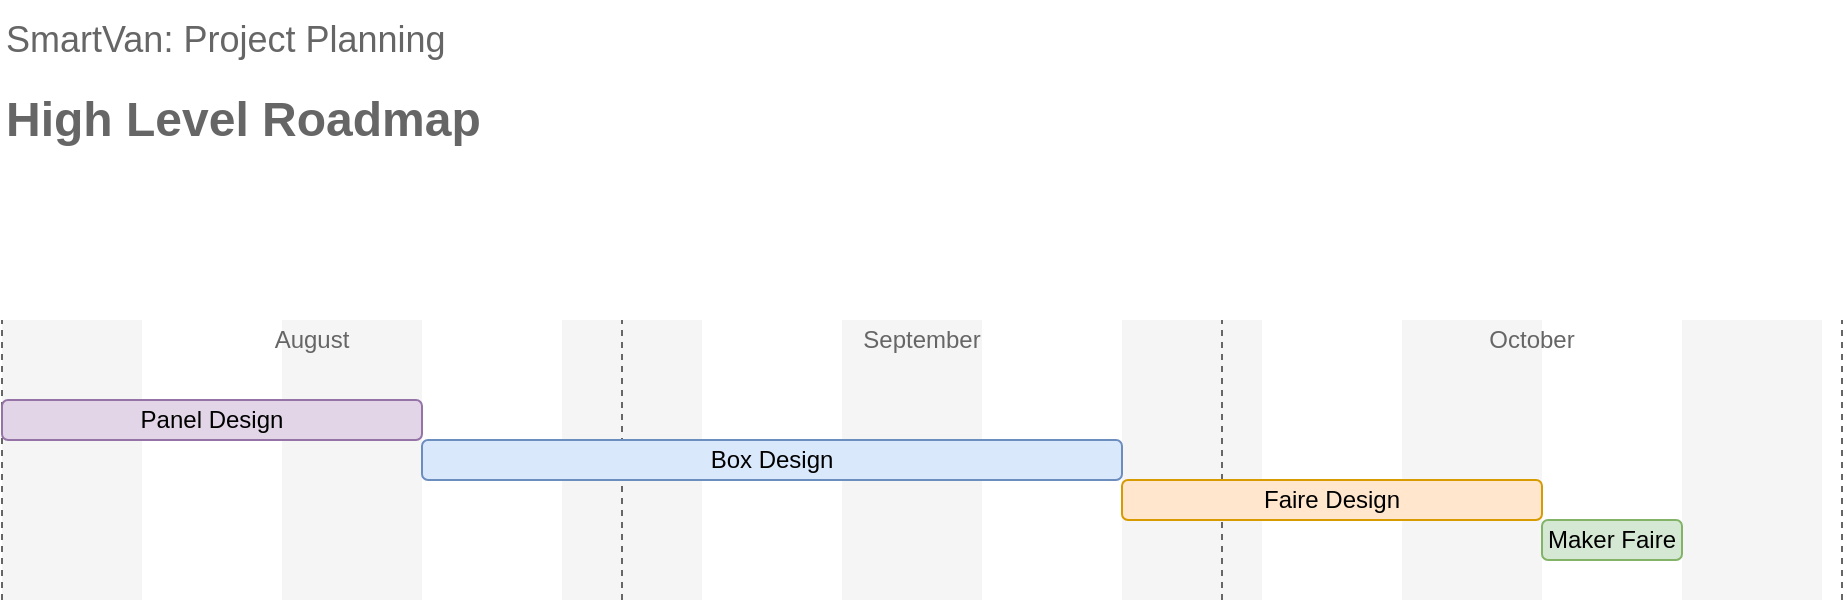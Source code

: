 <mxfile version="21.6.5" type="device" pages="4">
  <diagram id="lRgC4UKcqSVJIB9JoiOQ" name="High Level Roadmap">
    <mxGraphModel dx="2324" dy="870" grid="1" gridSize="10" guides="1" tooltips="1" connect="1" arrows="1" fold="1" page="1" pageScale="1" pageWidth="827" pageHeight="1169" math="0" shadow="0">
      <root>
        <mxCell id="0" />
        <mxCell id="dPA60mgcpFMqSwCAzgbk-13" value="Calendar" style="" parent="0" />
        <mxCell id="dPA60mgcpFMqSwCAzgbk-14" value="" style="rounded=0;whiteSpace=wrap;html=1;strokeColor=none;fontColor=#666666;" parent="dPA60mgcpFMqSwCAzgbk-13" vertex="1">
          <mxGeometry x="250" y="200" width="70" height="140" as="geometry" />
        </mxCell>
        <mxCell id="dPA60mgcpFMqSwCAzgbk-15" value="" style="rounded=0;whiteSpace=wrap;html=1;strokeColor=none;fontColor=#333333;fillColor=#f5f5f5;" parent="dPA60mgcpFMqSwCAzgbk-13" vertex="1">
          <mxGeometry x="320" y="200" width="70" height="140" as="geometry" />
        </mxCell>
        <mxCell id="dPA60mgcpFMqSwCAzgbk-16" value="" style="rounded=0;whiteSpace=wrap;html=1;strokeColor=none;fontColor=#666666;" parent="dPA60mgcpFMqSwCAzgbk-13" vertex="1">
          <mxGeometry x="110" y="200" width="70" height="140" as="geometry" />
        </mxCell>
        <mxCell id="dPA60mgcpFMqSwCAzgbk-17" value="" style="rounded=0;whiteSpace=wrap;html=1;strokeColor=none;fontColor=#333333;fillColor=#f5f5f5;" parent="dPA60mgcpFMqSwCAzgbk-13" vertex="1">
          <mxGeometry x="180" y="200" width="70" height="140" as="geometry" />
        </mxCell>
        <mxCell id="dPA60mgcpFMqSwCAzgbk-18" value="" style="rounded=0;whiteSpace=wrap;html=1;strokeColor=none;fontColor=#666666;" parent="dPA60mgcpFMqSwCAzgbk-13" vertex="1">
          <mxGeometry x="390" y="200" width="70" height="140" as="geometry" />
        </mxCell>
        <mxCell id="dPA60mgcpFMqSwCAzgbk-19" value="" style="rounded=0;whiteSpace=wrap;html=1;strokeColor=none;fontColor=#333333;fillColor=#f5f5f5;" parent="dPA60mgcpFMqSwCAzgbk-13" vertex="1">
          <mxGeometry x="460" y="200" width="70" height="140" as="geometry" />
        </mxCell>
        <mxCell id="dPA60mgcpFMqSwCAzgbk-20" value="" style="rounded=0;whiteSpace=wrap;html=1;strokeColor=none;fontColor=#666666;" parent="dPA60mgcpFMqSwCAzgbk-13" vertex="1">
          <mxGeometry x="670" y="200" width="70" height="140" as="geometry" />
        </mxCell>
        <mxCell id="dPA60mgcpFMqSwCAzgbk-21" value="" style="rounded=0;whiteSpace=wrap;html=1;strokeColor=none;fontColor=#333333;fillColor=#f5f5f5;" parent="dPA60mgcpFMqSwCAzgbk-13" vertex="1">
          <mxGeometry x="740" y="200" width="70" height="140" as="geometry" />
        </mxCell>
        <mxCell id="dPA60mgcpFMqSwCAzgbk-22" value="" style="rounded=0;whiteSpace=wrap;html=1;strokeColor=none;fontColor=#666666;" parent="dPA60mgcpFMqSwCAzgbk-13" vertex="1">
          <mxGeometry x="530" y="200" width="70" height="140" as="geometry" />
        </mxCell>
        <mxCell id="dPA60mgcpFMqSwCAzgbk-23" value="" style="rounded=0;whiteSpace=wrap;html=1;strokeColor=none;fontColor=#333333;fillColor=#f5f5f5;" parent="dPA60mgcpFMqSwCAzgbk-13" vertex="1">
          <mxGeometry x="600" y="200" width="70" height="140" as="geometry" />
        </mxCell>
        <mxCell id="dPA60mgcpFMqSwCAzgbk-24" value="" style="rounded=0;whiteSpace=wrap;html=1;strokeColor=none;fontColor=#666666;" parent="dPA60mgcpFMqSwCAzgbk-13" vertex="1">
          <mxGeometry x="810" y="200" width="70" height="140" as="geometry" />
        </mxCell>
        <mxCell id="dPA60mgcpFMqSwCAzgbk-25" value="" style="rounded=0;whiteSpace=wrap;html=1;strokeColor=none;fontColor=#333333;fillColor=#f5f5f5;" parent="dPA60mgcpFMqSwCAzgbk-13" vertex="1">
          <mxGeometry x="880" y="200" width="70" height="140" as="geometry" />
        </mxCell>
        <mxCell id="dPA60mgcpFMqSwCAzgbk-26" value="" style="rounded=0;whiteSpace=wrap;html=1;strokeColor=none;fontColor=#333333;fillColor=#f5f5f5;" parent="dPA60mgcpFMqSwCAzgbk-13" vertex="1">
          <mxGeometry x="40" y="200" width="70" height="140" as="geometry" />
        </mxCell>
        <mxCell id="dPA60mgcpFMqSwCAzgbk-5" value="" style="endArrow=none;dashed=1;html=1;rounded=0;strokeColor=#666666;fontColor=#666666;" parent="dPA60mgcpFMqSwCAzgbk-13" edge="1">
          <mxGeometry width="50" height="50" relative="1" as="geometry">
            <mxPoint x="40" y="340" as="sourcePoint" />
            <mxPoint x="40" y="200" as="targetPoint" />
          </mxGeometry>
        </mxCell>
        <mxCell id="dPA60mgcpFMqSwCAzgbk-6" value="" style="endArrow=none;dashed=1;html=1;rounded=0;strokeColor=#666666;fontColor=#666666;" parent="dPA60mgcpFMqSwCAzgbk-13" edge="1">
          <mxGeometry width="50" height="50" relative="1" as="geometry">
            <mxPoint x="350" y="340" as="sourcePoint" />
            <mxPoint x="350" y="200" as="targetPoint" />
          </mxGeometry>
        </mxCell>
        <mxCell id="dPA60mgcpFMqSwCAzgbk-7" value="" style="endArrow=none;dashed=1;html=1;rounded=0;strokeColor=#666666;fontColor=#666666;" parent="dPA60mgcpFMqSwCAzgbk-13" edge="1">
          <mxGeometry width="50" height="50" relative="1" as="geometry">
            <mxPoint x="650" y="340" as="sourcePoint" />
            <mxPoint x="650" y="200" as="targetPoint" />
          </mxGeometry>
        </mxCell>
        <mxCell id="dPA60mgcpFMqSwCAzgbk-8" value="" style="endArrow=none;dashed=1;html=1;rounded=0;strokeColor=#666666;fontColor=#666666;" parent="dPA60mgcpFMqSwCAzgbk-13" edge="1">
          <mxGeometry width="50" height="50" relative="1" as="geometry">
            <mxPoint x="960" y="340" as="sourcePoint" />
            <mxPoint x="960" y="200" as="targetPoint" />
          </mxGeometry>
        </mxCell>
        <mxCell id="dPA60mgcpFMqSwCAzgbk-10" value="August" style="text;html=1;strokeColor=none;fillColor=none;align=center;verticalAlign=middle;whiteSpace=wrap;rounded=0;fontColor=#666666;" parent="dPA60mgcpFMqSwCAzgbk-13" vertex="1">
          <mxGeometry x="40" y="200" width="310" height="20" as="geometry" />
        </mxCell>
        <mxCell id="dPA60mgcpFMqSwCAzgbk-11" value="September" style="text;html=1;strokeColor=none;fillColor=none;align=center;verticalAlign=middle;whiteSpace=wrap;rounded=0;fontColor=#666666;" parent="dPA60mgcpFMqSwCAzgbk-13" vertex="1">
          <mxGeometry x="350" y="200" width="300" height="20" as="geometry" />
        </mxCell>
        <mxCell id="dPA60mgcpFMqSwCAzgbk-12" value="October" style="text;html=1;strokeColor=none;fillColor=none;align=center;verticalAlign=middle;whiteSpace=wrap;rounded=0;fontColor=#666666;" parent="dPA60mgcpFMqSwCAzgbk-13" vertex="1">
          <mxGeometry x="650" y="200" width="310" height="20" as="geometry" />
        </mxCell>
        <mxCell id="dPA60mgcpFMqSwCAzgbk-27" value="SmartVan: Project Planning" style="text;html=1;strokeColor=none;fillColor=none;align=left;verticalAlign=middle;whiteSpace=wrap;rounded=0;fontColor=#666666;fontSize=18;" parent="dPA60mgcpFMqSwCAzgbk-13" vertex="1">
          <mxGeometry x="40" y="40" width="760" height="40" as="geometry" />
        </mxCell>
        <mxCell id="dPA60mgcpFMqSwCAzgbk-28" value="High Level Roadmap" style="text;html=1;strokeColor=none;fillColor=none;align=left;verticalAlign=middle;whiteSpace=wrap;rounded=0;fontColor=#666666;fontSize=24;fontStyle=1" parent="dPA60mgcpFMqSwCAzgbk-13" vertex="1">
          <mxGeometry x="40" y="80" width="760" height="40" as="geometry" />
        </mxCell>
        <mxCell id="1" value="Phases" parent="0" />
        <mxCell id="dPA60mgcpFMqSwCAzgbk-1" value="Panel Design" style="rounded=1;whiteSpace=wrap;html=1;fillColor=#e1d5e7;strokeColor=#9673a6;" parent="1" vertex="1">
          <mxGeometry x="40" y="240" width="210" height="20" as="geometry" />
        </mxCell>
        <mxCell id="dPA60mgcpFMqSwCAzgbk-2" value="Box Design" style="rounded=1;whiteSpace=wrap;html=1;fillColor=#dae8fc;strokeColor=#6c8ebf;" parent="1" vertex="1">
          <mxGeometry x="250" y="260" width="350" height="20" as="geometry" />
        </mxCell>
        <mxCell id="dPA60mgcpFMqSwCAzgbk-3" value="Faire Design" style="rounded=1;whiteSpace=wrap;html=1;fillColor=#ffe6cc;strokeColor=#d79b00;" parent="1" vertex="1">
          <mxGeometry x="600" y="280" width="210" height="20" as="geometry" />
        </mxCell>
        <mxCell id="dPA60mgcpFMqSwCAzgbk-4" value="Maker Faire" style="rounded=1;whiteSpace=wrap;html=1;fillColor=#d5e8d4;strokeColor=#82b366;" parent="1" vertex="1">
          <mxGeometry x="810" y="300" width="70" height="20" as="geometry" />
        </mxCell>
      </root>
    </mxGraphModel>
  </diagram>
  <diagram id="UF_PBNL7koW1MamFgkcj" name="1st Phase">
    <mxGraphModel dx="2324" dy="870" grid="1" gridSize="10" guides="1" tooltips="1" connect="1" arrows="1" fold="1" page="1" pageScale="1" pageWidth="827" pageHeight="1169" math="0" shadow="0">
      <root>
        <mxCell id="0" />
        <mxCell id="eNs3P66VSILe1_FK9Wo6-1" value="Calendar" parent="0" />
        <mxCell id="eNs3P66VSILe1_FK9Wo6-2" value="" style="rounded=0;whiteSpace=wrap;html=1;strokeColor=none;fontColor=#666666;" parent="eNs3P66VSILe1_FK9Wo6-1" vertex="1">
          <mxGeometry x="80" y="200" width="40" height="220" as="geometry" />
        </mxCell>
        <mxCell id="eNs3P66VSILe1_FK9Wo6-3" value="" style="rounded=0;whiteSpace=wrap;html=1;strokeColor=none;fontColor=#333333;fillColor=#f5f5f5;" parent="eNs3P66VSILe1_FK9Wo6-1" vertex="1">
          <mxGeometry x="40" y="200" width="40" height="220" as="geometry" />
        </mxCell>
        <mxCell id="eNs3P66VSILe1_FK9Wo6-4" value="" style="rounded=0;whiteSpace=wrap;html=1;strokeColor=none;fontColor=#666666;" parent="eNs3P66VSILe1_FK9Wo6-1" vertex="1">
          <mxGeometry x="160" y="200" width="40" height="220" as="geometry" />
        </mxCell>
        <mxCell id="eNs3P66VSILe1_FK9Wo6-5" value="" style="rounded=0;whiteSpace=wrap;html=1;strokeColor=none;fontColor=#333333;fillColor=#f5f5f5;" parent="eNs3P66VSILe1_FK9Wo6-1" vertex="1">
          <mxGeometry x="120" y="200" width="40" height="220" as="geometry" />
        </mxCell>
        <mxCell id="eNs3P66VSILe1_FK9Wo6-6" value="" style="rounded=0;whiteSpace=wrap;html=1;strokeColor=none;fontColor=#666666;" parent="eNs3P66VSILe1_FK9Wo6-1" vertex="1">
          <mxGeometry x="240" y="200" width="40" height="220" as="geometry" />
        </mxCell>
        <mxCell id="eNs3P66VSILe1_FK9Wo6-7" value="" style="rounded=0;whiteSpace=wrap;html=1;strokeColor=none;fontColor=#333333;fillColor=#f5f5f5;" parent="eNs3P66VSILe1_FK9Wo6-1" vertex="1">
          <mxGeometry x="200" y="200" width="40" height="220" as="geometry" />
        </mxCell>
        <mxCell id="eNs3P66VSILe1_FK9Wo6-8" value="" style="rounded=0;whiteSpace=wrap;html=1;strokeColor=none;fontColor=#666666;" parent="eNs3P66VSILe1_FK9Wo6-1" vertex="1">
          <mxGeometry x="320" y="200" width="40" height="220" as="geometry" />
        </mxCell>
        <mxCell id="eNs3P66VSILe1_FK9Wo6-9" value="" style="rounded=0;whiteSpace=wrap;html=1;strokeColor=none;fontColor=#333333;fillColor=#f5f5f5;" parent="eNs3P66VSILe1_FK9Wo6-1" vertex="1">
          <mxGeometry x="280" y="200" width="40" height="220" as="geometry" />
        </mxCell>
        <mxCell id="eNs3P66VSILe1_FK9Wo6-10" value="" style="rounded=0;whiteSpace=wrap;html=1;strokeColor=none;fontColor=#666666;" parent="eNs3P66VSILe1_FK9Wo6-1" vertex="1">
          <mxGeometry x="400" y="200" width="40" height="220" as="geometry" />
        </mxCell>
        <mxCell id="eNs3P66VSILe1_FK9Wo6-11" value="" style="rounded=0;whiteSpace=wrap;html=1;strokeColor=none;fontColor=#333333;fillColor=#f5f5f5;" parent="eNs3P66VSILe1_FK9Wo6-1" vertex="1">
          <mxGeometry x="360" y="200" width="40" height="220" as="geometry" />
        </mxCell>
        <mxCell id="eNs3P66VSILe1_FK9Wo6-12" value="" style="rounded=0;whiteSpace=wrap;html=1;strokeColor=none;fontColor=#666666;" parent="eNs3P66VSILe1_FK9Wo6-1" vertex="1">
          <mxGeometry x="480" y="200" width="40" height="220" as="geometry" />
        </mxCell>
        <mxCell id="eNs3P66VSILe1_FK9Wo6-13" value="" style="rounded=0;whiteSpace=wrap;html=1;strokeColor=none;fontColor=#333333;fillColor=#f5f5f5;" parent="eNs3P66VSILe1_FK9Wo6-1" vertex="1">
          <mxGeometry x="440" y="200" width="40" height="220" as="geometry" />
        </mxCell>
        <mxCell id="eNs3P66VSILe1_FK9Wo6-14" value="" style="rounded=0;whiteSpace=wrap;html=1;strokeColor=none;fontColor=#666666;" parent="eNs3P66VSILe1_FK9Wo6-1" vertex="1">
          <mxGeometry x="560" y="200" width="40" height="220" as="geometry" />
        </mxCell>
        <mxCell id="eNs3P66VSILe1_FK9Wo6-15" value="" style="rounded=0;whiteSpace=wrap;html=1;strokeColor=none;fontColor=#333333;fillColor=#f5f5f5;" parent="eNs3P66VSILe1_FK9Wo6-1" vertex="1">
          <mxGeometry x="520" y="200" width="40" height="220" as="geometry" />
        </mxCell>
        <mxCell id="eNs3P66VSILe1_FK9Wo6-16" value="" style="rounded=0;whiteSpace=wrap;html=1;strokeColor=none;fontColor=#666666;" parent="eNs3P66VSILe1_FK9Wo6-1" vertex="1">
          <mxGeometry x="640" y="200" width="40" height="220" as="geometry" />
        </mxCell>
        <mxCell id="eNs3P66VSILe1_FK9Wo6-17" value="" style="rounded=0;whiteSpace=wrap;html=1;strokeColor=none;fontColor=#333333;fillColor=#f5f5f5;" parent="eNs3P66VSILe1_FK9Wo6-1" vertex="1">
          <mxGeometry x="600" y="200" width="40" height="220" as="geometry" />
        </mxCell>
        <mxCell id="eNs3P66VSILe1_FK9Wo6-18" value="" style="rounded=0;whiteSpace=wrap;html=1;strokeColor=none;fontColor=#666666;" parent="eNs3P66VSILe1_FK9Wo6-1" vertex="1">
          <mxGeometry x="720" y="200" width="40" height="220" as="geometry" />
        </mxCell>
        <mxCell id="eNs3P66VSILe1_FK9Wo6-19" value="" style="rounded=0;whiteSpace=wrap;html=1;strokeColor=none;fontColor=#333333;fillColor=#f5f5f5;" parent="eNs3P66VSILe1_FK9Wo6-1" vertex="1">
          <mxGeometry x="680" y="200" width="40" height="220" as="geometry" />
        </mxCell>
        <mxCell id="eNs3P66VSILe1_FK9Wo6-20" value="" style="rounded=0;whiteSpace=wrap;html=1;strokeColor=none;fontColor=#666666;" parent="eNs3P66VSILe1_FK9Wo6-1" vertex="1">
          <mxGeometry x="800" y="200" width="40" height="220" as="geometry" />
        </mxCell>
        <mxCell id="eNs3P66VSILe1_FK9Wo6-21" value="" style="rounded=0;whiteSpace=wrap;html=1;strokeColor=none;fontColor=#333333;fillColor=#f5f5f5;" parent="eNs3P66VSILe1_FK9Wo6-1" vertex="1">
          <mxGeometry x="760" y="200" width="40" height="220" as="geometry" />
        </mxCell>
        <mxCell id="eNs3P66VSILe1_FK9Wo6-22" value="" style="rounded=0;whiteSpace=wrap;html=1;strokeColor=none;fontColor=#333333;fillColor=#f5f5f5;" parent="eNs3P66VSILe1_FK9Wo6-1" vertex="1">
          <mxGeometry x="840" y="200" width="40" height="220" as="geometry" />
        </mxCell>
        <mxCell id="eNs3P66VSILe1_FK9Wo6-23" value="" style="endArrow=none;dashed=1;html=1;rounded=0;strokeColor=#666666;fontColor=#666666;" parent="eNs3P66VSILe1_FK9Wo6-1" edge="1">
          <mxGeometry width="50" height="50" relative="1" as="geometry">
            <mxPoint x="40" y="420" as="sourcePoint" />
            <mxPoint x="40" y="200" as="targetPoint" />
          </mxGeometry>
        </mxCell>
        <mxCell id="eNs3P66VSILe1_FK9Wo6-24" value="" style="endArrow=none;dashed=1;html=1;rounded=0;strokeColor=#666666;fontColor=#666666;" parent="eNs3P66VSILe1_FK9Wo6-1" edge="1">
          <mxGeometry width="50" height="50" relative="1" as="geometry">
            <mxPoint x="320" y="420" as="sourcePoint" />
            <mxPoint x="320" y="200" as="targetPoint" />
          </mxGeometry>
        </mxCell>
        <mxCell id="eNs3P66VSILe1_FK9Wo6-25" value="" style="endArrow=none;dashed=1;html=1;rounded=0;strokeColor=#666666;fontColor=#666666;" parent="eNs3P66VSILe1_FK9Wo6-1" edge="1">
          <mxGeometry width="50" height="50" relative="1" as="geometry">
            <mxPoint x="600" y="420" as="sourcePoint" />
            <mxPoint x="600" y="200" as="targetPoint" />
          </mxGeometry>
        </mxCell>
        <mxCell id="eNs3P66VSILe1_FK9Wo6-26" value="" style="endArrow=none;dashed=1;html=1;rounded=0;strokeColor=#666666;fontColor=#666666;" parent="eNs3P66VSILe1_FK9Wo6-1" edge="1">
          <mxGeometry width="50" height="50" relative="1" as="geometry">
            <mxPoint x="880" y="420" as="sourcePoint" />
            <mxPoint x="880" y="200" as="targetPoint" />
          </mxGeometry>
        </mxCell>
        <mxCell id="eNs3P66VSILe1_FK9Wo6-27" value="August" style="text;html=1;strokeColor=none;fillColor=none;align=center;verticalAlign=middle;whiteSpace=wrap;rounded=0;fontColor=#666666;" parent="eNs3P66VSILe1_FK9Wo6-1" vertex="1">
          <mxGeometry x="40" y="200" width="840" height="20" as="geometry" />
        </mxCell>
        <mxCell id="eNs3P66VSILe1_FK9Wo6-28" value="1st" style="text;html=1;strokeColor=none;fillColor=none;align=center;verticalAlign=middle;whiteSpace=wrap;rounded=0;fontColor=#666666;" parent="eNs3P66VSILe1_FK9Wo6-1" vertex="1">
          <mxGeometry x="80" y="200" width="40" height="20" as="geometry" />
        </mxCell>
        <mxCell id="eNs3P66VSILe1_FK9Wo6-29" value="7th" style="text;html=1;strokeColor=none;fillColor=none;align=center;verticalAlign=middle;whiteSpace=wrap;rounded=0;fontColor=#666666;" parent="eNs3P66VSILe1_FK9Wo6-1" vertex="1">
          <mxGeometry x="320" y="200" width="40" height="20" as="geometry" />
        </mxCell>
        <mxCell id="eNs3P66VSILe1_FK9Wo6-30" value="14th" style="text;html=1;strokeColor=none;fillColor=none;align=center;verticalAlign=middle;whiteSpace=wrap;rounded=0;fontColor=#666666;" parent="eNs3P66VSILe1_FK9Wo6-1" vertex="1">
          <mxGeometry x="600" y="200" width="40" height="20" as="geometry" />
        </mxCell>
        <mxCell id="eNs3P66VSILe1_FK9Wo6-31" value="21th" style="text;html=1;strokeColor=none;fillColor=none;align=center;verticalAlign=middle;whiteSpace=wrap;rounded=0;fontColor=#666666;" parent="eNs3P66VSILe1_FK9Wo6-1" vertex="1">
          <mxGeometry x="880" y="200" width="40" height="20" as="geometry" />
        </mxCell>
        <mxCell id="zhzF33oAIalLZ3X87XXZ-1" value="SmartVan: Project Planning" style="text;html=1;strokeColor=none;fillColor=none;align=left;verticalAlign=middle;whiteSpace=wrap;rounded=0;fontColor=#666666;fontSize=18;" parent="eNs3P66VSILe1_FK9Wo6-1" vertex="1">
          <mxGeometry x="40" y="40" width="760" height="40" as="geometry" />
        </mxCell>
        <mxCell id="zhzF33oAIalLZ3X87XXZ-2" value="1st Phase Roadmap" style="text;html=1;strokeColor=none;fillColor=none;align=left;verticalAlign=middle;whiteSpace=wrap;rounded=0;fontColor=#666666;fontSize=24;fontStyle=1" parent="eNs3P66VSILe1_FK9Wo6-1" vertex="1">
          <mxGeometry x="40" y="80" width="760" height="40" as="geometry" />
        </mxCell>
        <mxCell id="wV2ADbesK-hSOFbVnARk-0" value="" style="endArrow=none;dashed=1;html=1;strokeWidth=1;rounded=0;fontSize=11;strokeColor=#67AB9F;" parent="eNs3P66VSILe1_FK9Wo6-1" edge="1">
          <mxGeometry width="50" height="50" relative="1" as="geometry">
            <mxPoint x="20" y="320" as="sourcePoint" />
            <mxPoint x="900" y="320" as="targetPoint" />
          </mxGeometry>
        </mxCell>
        <mxCell id="z7XpvcDw0h2QNNRzlgC4-1" value="HW" style="text;html=1;strokeColor=none;fillColor=none;align=center;verticalAlign=middle;whiteSpace=wrap;rounded=0;fontSize=11;rotation=-90;" parent="eNs3P66VSILe1_FK9Wo6-1" vertex="1">
          <mxGeometry x="-15" y="275" width="70" height="20" as="geometry" />
        </mxCell>
        <mxCell id="z7XpvcDw0h2QNNRzlgC4-2" value="FW" style="text;html=1;strokeColor=none;fillColor=none;align=center;verticalAlign=middle;whiteSpace=wrap;rounded=0;fontSize=11;rotation=-90;" parent="eNs3P66VSILe1_FK9Wo6-1" vertex="1">
          <mxGeometry x="-25" y="355" width="90" height="20" as="geometry" />
        </mxCell>
        <mxCell id="eNs3P66VSILe1_FK9Wo6-42" value="Untitled Layer" style="" parent="0" />
        <mxCell id="eNs3P66VSILe1_FK9Wo6-43" value="Panel Design" style="rounded=1;whiteSpace=wrap;html=1;fillColor=#e1d5e7;strokeColor=#9673a6;" parent="eNs3P66VSILe1_FK9Wo6-42" vertex="1">
          <mxGeometry x="40" y="220" width="840" height="20" as="geometry" />
        </mxCell>
        <mxCell id="eNs3P66VSILe1_FK9Wo6-44" value="HW List" style="rounded=1;whiteSpace=wrap;html=1;strokeColor=#666666;fontSize=12;fontColor=default;" parent="eNs3P66VSILe1_FK9Wo6-42" vertex="1">
          <mxGeometry x="40" y="250" width="80" height="20" as="geometry" />
        </mxCell>
        <mxCell id="eNs3P66VSILe1_FK9Wo6-45" value="Panel Wiring" style="rounded=1;whiteSpace=wrap;html=1;strokeColor=#666666;fontSize=12;fontColor=default;" parent="eNs3P66VSILe1_FK9Wo6-42" vertex="1">
          <mxGeometry x="80" y="270" width="80" height="20" as="geometry" />
        </mxCell>
        <mxCell id="eNs3P66VSILe1_FK9Wo6-46" value="Panel Proto" style="rounded=1;whiteSpace=wrap;html=1;strokeColor=#666666;fontSize=12;fontColor=default;" parent="eNs3P66VSILe1_FK9Wo6-42" vertex="1">
          <mxGeometry x="160" y="290" width="80" height="20" as="geometry" />
        </mxCell>
        <mxCell id="eNs3P66VSILe1_FK9Wo6-47" value="SW Arch." style="rounded=1;whiteSpace=wrap;html=1;strokeColor=#666666;fontSize=12;fontColor=default;" parent="eNs3P66VSILe1_FK9Wo6-42" vertex="1">
          <mxGeometry x="320" y="330" width="80" height="20" as="geometry" />
        </mxCell>
        <mxCell id="eNs3P66VSILe1_FK9Wo6-48" value="Firmware Test &amp;amp; Studies" style="rounded=1;whiteSpace=wrap;html=1;strokeColor=#666666;fontSize=12;fontColor=default;" parent="eNs3P66VSILe1_FK9Wo6-42" vertex="1">
          <mxGeometry x="360" y="350" width="160" height="20" as="geometry" />
        </mxCell>
        <mxCell id="eNs3P66VSILe1_FK9Wo6-49" value="Main UI&#39;s Concepts" style="rounded=1;whiteSpace=wrap;html=1;strokeColor=#666666;fontSize=12;fontColor=default;" parent="eNs3P66VSILe1_FK9Wo6-42" vertex="1">
          <mxGeometry x="360" y="370" width="160" height="20" as="geometry" />
        </mxCell>
        <mxCell id="eNs3P66VSILe1_FK9Wo6-50" value="Candid Feat.s" style="rounded=1;whiteSpace=wrap;html=1;strokeColor=#666666;fontSize=12;fontColor=default;" parent="eNs3P66VSILe1_FK9Wo6-42" vertex="1">
          <mxGeometry x="720" y="390" width="80" height="20" as="geometry" />
        </mxCell>
        <mxCell id="eNs3P66VSILe1_FK9Wo6-51" value="Firmware T. &amp;amp; S." style="rounded=1;whiteSpace=wrap;html=1;strokeColor=#666666;fontSize=12;fontColor=default;" parent="eNs3P66VSILe1_FK9Wo6-42" vertex="1">
          <mxGeometry x="600" y="350" width="120" height="20" as="geometry" />
        </mxCell>
        <mxCell id="eNs3P66VSILe1_FK9Wo6-52" value="Main UI&#39;s Concepts" style="rounded=1;whiteSpace=wrap;html=1;strokeColor=#666666;fontSize=12;fontColor=default;" parent="eNs3P66VSILe1_FK9Wo6-42" vertex="1">
          <mxGeometry x="600" y="370" width="120" height="20" as="geometry" />
        </mxCell>
      </root>
    </mxGraphModel>
  </diagram>
  <diagram name="2nd Phase" id="CM1kqFtg9YS0nUk6w5cy">
    <mxGraphModel dx="2324" dy="870" grid="1" gridSize="10" guides="1" tooltips="1" connect="1" arrows="1" fold="1" page="1" pageScale="1" pageWidth="827" pageHeight="1169" math="0" shadow="0">
      <root>
        <mxCell id="AxyubigYKXdsQZFH_dGl-0" />
        <mxCell id="AxyubigYKXdsQZFH_dGl-1" value="Calendar" parent="AxyubigYKXdsQZFH_dGl-0" />
        <mxCell id="AxyubigYKXdsQZFH_dGl-2" value="" style="rounded=0;whiteSpace=wrap;html=1;strokeColor=none;fontColor=#666666;" parent="AxyubigYKXdsQZFH_dGl-1" vertex="1">
          <mxGeometry x="80" y="200" width="40" height="440" as="geometry" />
        </mxCell>
        <mxCell id="AxyubigYKXdsQZFH_dGl-3" value="" style="rounded=0;whiteSpace=wrap;html=1;strokeColor=none;fontColor=#333333;fillColor=#f5f5f5;" parent="AxyubigYKXdsQZFH_dGl-1" vertex="1">
          <mxGeometry x="40" y="200" width="40" height="440" as="geometry" />
        </mxCell>
        <mxCell id="AxyubigYKXdsQZFH_dGl-4" value="" style="rounded=0;whiteSpace=wrap;html=1;strokeColor=none;fontColor=#666666;" parent="AxyubigYKXdsQZFH_dGl-1" vertex="1">
          <mxGeometry x="160" y="200" width="40" height="440" as="geometry" />
        </mxCell>
        <mxCell id="AxyubigYKXdsQZFH_dGl-5" value="" style="rounded=0;whiteSpace=wrap;html=1;strokeColor=none;fontColor=#333333;fillColor=#f5f5f5;" parent="AxyubigYKXdsQZFH_dGl-1" vertex="1">
          <mxGeometry x="120" y="200" width="40" height="440" as="geometry" />
        </mxCell>
        <mxCell id="AxyubigYKXdsQZFH_dGl-6" value="" style="rounded=0;whiteSpace=wrap;html=1;strokeColor=none;fontColor=#666666;" parent="AxyubigYKXdsQZFH_dGl-1" vertex="1">
          <mxGeometry x="240" y="200" width="40" height="440" as="geometry" />
        </mxCell>
        <mxCell id="AxyubigYKXdsQZFH_dGl-7" value="" style="rounded=0;whiteSpace=wrap;html=1;strokeColor=none;fontColor=#333333;fillColor=#f5f5f5;" parent="AxyubigYKXdsQZFH_dGl-1" vertex="1">
          <mxGeometry x="200" y="200" width="40" height="440" as="geometry" />
        </mxCell>
        <mxCell id="AxyubigYKXdsQZFH_dGl-8" value="" style="rounded=0;whiteSpace=wrap;html=1;strokeColor=none;fontColor=#666666;" parent="AxyubigYKXdsQZFH_dGl-1" vertex="1">
          <mxGeometry x="320" y="200" width="40" height="440" as="geometry" />
        </mxCell>
        <mxCell id="AxyubigYKXdsQZFH_dGl-9" value="" style="rounded=0;whiteSpace=wrap;html=1;strokeColor=none;fontColor=#333333;fillColor=#f5f5f5;" parent="AxyubigYKXdsQZFH_dGl-1" vertex="1">
          <mxGeometry x="280" y="200" width="40" height="440" as="geometry" />
        </mxCell>
        <mxCell id="AxyubigYKXdsQZFH_dGl-10" value="" style="rounded=0;whiteSpace=wrap;html=1;strokeColor=none;fontColor=#666666;" parent="AxyubigYKXdsQZFH_dGl-1" vertex="1">
          <mxGeometry x="400" y="200" width="40" height="440" as="geometry" />
        </mxCell>
        <mxCell id="AxyubigYKXdsQZFH_dGl-11" value="" style="rounded=0;whiteSpace=wrap;html=1;strokeColor=none;fontColor=#333333;fillColor=#f5f5f5;" parent="AxyubigYKXdsQZFH_dGl-1" vertex="1">
          <mxGeometry x="360" y="200" width="40" height="440" as="geometry" />
        </mxCell>
        <mxCell id="AxyubigYKXdsQZFH_dGl-12" value="" style="rounded=0;whiteSpace=wrap;html=1;strokeColor=none;fontColor=#666666;" parent="AxyubigYKXdsQZFH_dGl-1" vertex="1">
          <mxGeometry x="480" y="200" width="40" height="440" as="geometry" />
        </mxCell>
        <mxCell id="AxyubigYKXdsQZFH_dGl-13" value="" style="rounded=0;whiteSpace=wrap;html=1;strokeColor=none;fontColor=#333333;fillColor=#f5f5f5;" parent="AxyubigYKXdsQZFH_dGl-1" vertex="1">
          <mxGeometry x="440" y="200" width="40" height="440" as="geometry" />
        </mxCell>
        <mxCell id="AxyubigYKXdsQZFH_dGl-14" value="" style="rounded=0;whiteSpace=wrap;html=1;strokeColor=none;fontColor=#666666;" parent="AxyubigYKXdsQZFH_dGl-1" vertex="1">
          <mxGeometry x="560" y="200" width="40" height="440" as="geometry" />
        </mxCell>
        <mxCell id="AxyubigYKXdsQZFH_dGl-15" value="" style="rounded=0;whiteSpace=wrap;html=1;strokeColor=none;fontColor=#333333;fillColor=#f5f5f5;" parent="AxyubigYKXdsQZFH_dGl-1" vertex="1">
          <mxGeometry x="520" y="200" width="40" height="440" as="geometry" />
        </mxCell>
        <mxCell id="AxyubigYKXdsQZFH_dGl-16" value="" style="rounded=0;whiteSpace=wrap;html=1;strokeColor=none;fontColor=#666666;" parent="AxyubigYKXdsQZFH_dGl-1" vertex="1">
          <mxGeometry x="640" y="200" width="40" height="440" as="geometry" />
        </mxCell>
        <mxCell id="AxyubigYKXdsQZFH_dGl-17" value="" style="rounded=0;whiteSpace=wrap;html=1;strokeColor=none;fontColor=#333333;fillColor=#f5f5f5;" parent="AxyubigYKXdsQZFH_dGl-1" vertex="1">
          <mxGeometry x="600" y="200" width="40" height="440" as="geometry" />
        </mxCell>
        <mxCell id="AxyubigYKXdsQZFH_dGl-18" value="" style="rounded=0;whiteSpace=wrap;html=1;strokeColor=none;fontColor=#666666;" parent="AxyubigYKXdsQZFH_dGl-1" vertex="1">
          <mxGeometry x="720" y="200" width="40" height="440" as="geometry" />
        </mxCell>
        <mxCell id="AxyubigYKXdsQZFH_dGl-19" value="" style="rounded=0;whiteSpace=wrap;html=1;strokeColor=none;fontColor=#333333;fillColor=#f5f5f5;" parent="AxyubigYKXdsQZFH_dGl-1" vertex="1">
          <mxGeometry x="680" y="200" width="40" height="440" as="geometry" />
        </mxCell>
        <mxCell id="AxyubigYKXdsQZFH_dGl-20" value="" style="rounded=0;whiteSpace=wrap;html=1;strokeColor=none;fontColor=#666666;" parent="AxyubigYKXdsQZFH_dGl-1" vertex="1">
          <mxGeometry x="800" y="200" width="40" height="440" as="geometry" />
        </mxCell>
        <mxCell id="AxyubigYKXdsQZFH_dGl-21" value="" style="rounded=0;whiteSpace=wrap;html=1;strokeColor=none;fontColor=#333333;fillColor=#f5f5f5;" parent="AxyubigYKXdsQZFH_dGl-1" vertex="1">
          <mxGeometry x="760" y="200" width="40" height="440" as="geometry" />
        </mxCell>
        <mxCell id="AxyubigYKXdsQZFH_dGl-22" value="" style="rounded=0;whiteSpace=wrap;html=1;strokeColor=none;fontColor=#333333;fillColor=#f5f5f5;" parent="AxyubigYKXdsQZFH_dGl-1" vertex="1">
          <mxGeometry x="840" y="200" width="40" height="440" as="geometry" />
        </mxCell>
        <mxCell id="AxyubigYKXdsQZFH_dGl-23" value="" style="endArrow=none;dashed=1;html=1;rounded=0;strokeColor=#666666;fontColor=#666666;" parent="AxyubigYKXdsQZFH_dGl-1" edge="1">
          <mxGeometry width="50" height="50" relative="1" as="geometry">
            <mxPoint x="40" y="640" as="sourcePoint" />
            <mxPoint x="40" y="200" as="targetPoint" />
          </mxGeometry>
        </mxCell>
        <mxCell id="AxyubigYKXdsQZFH_dGl-24" value="" style="endArrow=none;dashed=1;html=1;rounded=0;strokeColor=#666666;fontColor=#666666;" parent="AxyubigYKXdsQZFH_dGl-1" edge="1">
          <mxGeometry width="50" height="50" relative="1" as="geometry">
            <mxPoint x="320" y="640" as="sourcePoint" />
            <mxPoint x="320" y="200" as="targetPoint" />
          </mxGeometry>
        </mxCell>
        <mxCell id="AxyubigYKXdsQZFH_dGl-25" value="" style="endArrow=none;dashed=1;html=1;rounded=0;strokeColor=#666666;fontColor=#666666;" parent="AxyubigYKXdsQZFH_dGl-1" edge="1">
          <mxGeometry width="50" height="50" relative="1" as="geometry">
            <mxPoint x="600" y="640" as="sourcePoint" />
            <mxPoint x="600" y="200" as="targetPoint" />
          </mxGeometry>
        </mxCell>
        <mxCell id="AxyubigYKXdsQZFH_dGl-26" value="" style="endArrow=none;dashed=1;html=1;rounded=0;strokeColor=#666666;fontColor=#666666;" parent="AxyubigYKXdsQZFH_dGl-1" edge="1">
          <mxGeometry width="50" height="50" relative="1" as="geometry">
            <mxPoint x="880" y="640" as="sourcePoint" />
            <mxPoint x="880" y="200" as="targetPoint" />
          </mxGeometry>
        </mxCell>
        <mxCell id="AxyubigYKXdsQZFH_dGl-27" value="August" style="text;html=1;strokeColor=none;fillColor=none;align=center;verticalAlign=middle;whiteSpace=wrap;rounded=0;fontColor=#666666;" parent="AxyubigYKXdsQZFH_dGl-1" vertex="1">
          <mxGeometry x="40" y="200" width="440" height="20" as="geometry" />
        </mxCell>
        <mxCell id="AxyubigYKXdsQZFH_dGl-28" value="21th" style="text;html=1;strokeColor=none;fillColor=none;align=center;verticalAlign=middle;whiteSpace=wrap;rounded=0;fontColor=#666666;" parent="AxyubigYKXdsQZFH_dGl-1" vertex="1">
          <mxGeometry x="40" y="200" width="40" height="20" as="geometry" />
        </mxCell>
        <mxCell id="AxyubigYKXdsQZFH_dGl-29" value="28th" style="text;html=1;strokeColor=none;fillColor=none;align=center;verticalAlign=middle;whiteSpace=wrap;rounded=0;fontColor=#666666;" parent="AxyubigYKXdsQZFH_dGl-1" vertex="1">
          <mxGeometry x="320" y="200" width="40" height="20" as="geometry" />
        </mxCell>
        <mxCell id="AxyubigYKXdsQZFH_dGl-30" value="4th" style="text;html=1;strokeColor=none;fillColor=none;align=center;verticalAlign=middle;whiteSpace=wrap;rounded=0;fontColor=#666666;" parent="AxyubigYKXdsQZFH_dGl-1" vertex="1">
          <mxGeometry x="600" y="200" width="40" height="20" as="geometry" />
        </mxCell>
        <mxCell id="AxyubigYKXdsQZFH_dGl-31" value="25th" style="text;html=1;strokeColor=none;fillColor=none;align=center;verticalAlign=middle;whiteSpace=wrap;rounded=0;fontColor=#666666;" parent="AxyubigYKXdsQZFH_dGl-1" vertex="1">
          <mxGeometry x="1440" y="200" width="40" height="20" as="geometry" />
        </mxCell>
        <mxCell id="AxyubigYKXdsQZFH_dGl-32" value="SmartVan: Project Planning" style="text;html=1;strokeColor=none;fillColor=none;align=left;verticalAlign=middle;whiteSpace=wrap;rounded=0;fontColor=#666666;fontSize=18;" parent="AxyubigYKXdsQZFH_dGl-1" vertex="1">
          <mxGeometry x="40" y="40" width="760" height="40" as="geometry" />
        </mxCell>
        <mxCell id="AxyubigYKXdsQZFH_dGl-33" value="2nd Phase Roadmap" style="text;html=1;strokeColor=none;fillColor=none;align=left;verticalAlign=middle;whiteSpace=wrap;rounded=0;fontColor=#666666;fontSize=24;fontStyle=1" parent="AxyubigYKXdsQZFH_dGl-1" vertex="1">
          <mxGeometry x="40" y="80" width="760" height="40" as="geometry" />
        </mxCell>
        <mxCell id="a7uOmryoz929lpK1uwYQ-0" value="" style="rounded=0;whiteSpace=wrap;html=1;strokeColor=none;fontColor=#666666;" parent="AxyubigYKXdsQZFH_dGl-1" vertex="1">
          <mxGeometry x="880" y="200" width="40" height="440" as="geometry" />
        </mxCell>
        <mxCell id="a7uOmryoz929lpK1uwYQ-1" value="" style="rounded=0;whiteSpace=wrap;html=1;strokeColor=none;fontColor=#666666;" parent="AxyubigYKXdsQZFH_dGl-1" vertex="1">
          <mxGeometry x="960" y="200" width="40" height="440" as="geometry" />
        </mxCell>
        <mxCell id="a7uOmryoz929lpK1uwYQ-2" value="" style="rounded=0;whiteSpace=wrap;html=1;strokeColor=none;fontColor=#333333;fillColor=#f5f5f5;" parent="AxyubigYKXdsQZFH_dGl-1" vertex="1">
          <mxGeometry x="920" y="200" width="40" height="440" as="geometry" />
        </mxCell>
        <mxCell id="a7uOmryoz929lpK1uwYQ-3" value="" style="rounded=0;whiteSpace=wrap;html=1;strokeColor=none;fontColor=#666666;" parent="AxyubigYKXdsQZFH_dGl-1" vertex="1">
          <mxGeometry x="1040" y="200" width="40" height="440" as="geometry" />
        </mxCell>
        <mxCell id="a7uOmryoz929lpK1uwYQ-4" value="" style="rounded=0;whiteSpace=wrap;html=1;strokeColor=none;fontColor=#333333;fillColor=#f5f5f5;" parent="AxyubigYKXdsQZFH_dGl-1" vertex="1">
          <mxGeometry x="1000" y="200" width="40" height="440" as="geometry" />
        </mxCell>
        <mxCell id="a7uOmryoz929lpK1uwYQ-5" value="" style="rounded=0;whiteSpace=wrap;html=1;strokeColor=none;fontColor=#666666;" parent="AxyubigYKXdsQZFH_dGl-1" vertex="1">
          <mxGeometry x="1120" y="200" width="40" height="440" as="geometry" />
        </mxCell>
        <mxCell id="a7uOmryoz929lpK1uwYQ-6" value="" style="rounded=0;whiteSpace=wrap;html=1;strokeColor=none;fontColor=#333333;fillColor=#f5f5f5;" parent="AxyubigYKXdsQZFH_dGl-1" vertex="1">
          <mxGeometry x="1080" y="200" width="40" height="440" as="geometry" />
        </mxCell>
        <mxCell id="a7uOmryoz929lpK1uwYQ-7" value="" style="endArrow=none;dashed=1;html=1;rounded=0;strokeColor=#666666;fontColor=#666666;" parent="AxyubigYKXdsQZFH_dGl-1" edge="1">
          <mxGeometry width="50" height="50" relative="1" as="geometry">
            <mxPoint x="1160" y="640" as="sourcePoint" />
            <mxPoint x="1160" y="200" as="targetPoint" />
          </mxGeometry>
        </mxCell>
        <mxCell id="a7uOmryoz929lpK1uwYQ-8" value="11th" style="text;html=1;strokeColor=none;fillColor=none;align=center;verticalAlign=middle;whiteSpace=wrap;rounded=0;fontColor=#666666;" parent="AxyubigYKXdsQZFH_dGl-1" vertex="1">
          <mxGeometry x="880" y="200" width="40" height="20" as="geometry" />
        </mxCell>
        <mxCell id="a7uOmryoz929lpK1uwYQ-12" value="" style="rounded=0;whiteSpace=wrap;html=1;strokeColor=none;fontColor=#666666;" parent="AxyubigYKXdsQZFH_dGl-1" vertex="1">
          <mxGeometry x="1160" y="200" width="40" height="440" as="geometry" />
        </mxCell>
        <mxCell id="a7uOmryoz929lpK1uwYQ-13" value="" style="rounded=0;whiteSpace=wrap;html=1;strokeColor=none;fontColor=#666666;" parent="AxyubigYKXdsQZFH_dGl-1" vertex="1">
          <mxGeometry x="1240" y="200" width="40" height="440" as="geometry" />
        </mxCell>
        <mxCell id="a7uOmryoz929lpK1uwYQ-14" value="" style="rounded=0;whiteSpace=wrap;html=1;strokeColor=none;fontColor=#333333;fillColor=#f5f5f5;" parent="AxyubigYKXdsQZFH_dGl-1" vertex="1">
          <mxGeometry x="1200" y="200" width="40" height="440" as="geometry" />
        </mxCell>
        <mxCell id="a7uOmryoz929lpK1uwYQ-15" value="" style="rounded=0;whiteSpace=wrap;html=1;strokeColor=none;fontColor=#666666;" parent="AxyubigYKXdsQZFH_dGl-1" vertex="1">
          <mxGeometry x="1320" y="200" width="40" height="440" as="geometry" />
        </mxCell>
        <mxCell id="a7uOmryoz929lpK1uwYQ-16" value="" style="rounded=0;whiteSpace=wrap;html=1;strokeColor=none;fontColor=#333333;fillColor=#f5f5f5;" parent="AxyubigYKXdsQZFH_dGl-1" vertex="1">
          <mxGeometry x="1280" y="200" width="40" height="440" as="geometry" />
        </mxCell>
        <mxCell id="a7uOmryoz929lpK1uwYQ-17" value="" style="rounded=0;whiteSpace=wrap;html=1;strokeColor=none;fontColor=#666666;" parent="AxyubigYKXdsQZFH_dGl-1" vertex="1">
          <mxGeometry x="1400" y="200" width="40" height="440" as="geometry" />
        </mxCell>
        <mxCell id="a7uOmryoz929lpK1uwYQ-18" value="" style="rounded=0;whiteSpace=wrap;html=1;strokeColor=none;fontColor=#333333;fillColor=#f5f5f5;" parent="AxyubigYKXdsQZFH_dGl-1" vertex="1">
          <mxGeometry x="1360" y="200" width="40" height="440" as="geometry" />
        </mxCell>
        <mxCell id="a7uOmryoz929lpK1uwYQ-19" value="" style="endArrow=none;dashed=1;html=1;rounded=0;strokeColor=#666666;fontColor=#666666;" parent="AxyubigYKXdsQZFH_dGl-1" edge="1">
          <mxGeometry width="50" height="50" relative="1" as="geometry">
            <mxPoint x="1440" y="640" as="sourcePoint" />
            <mxPoint x="1440" y="200" as="targetPoint" />
          </mxGeometry>
        </mxCell>
        <mxCell id="a7uOmryoz929lpK1uwYQ-20" value="18th" style="text;html=1;strokeColor=none;fillColor=none;align=center;verticalAlign=middle;whiteSpace=wrap;rounded=0;fontColor=#666666;" parent="AxyubigYKXdsQZFH_dGl-1" vertex="1">
          <mxGeometry x="1160" y="200" width="40" height="20" as="geometry" />
        </mxCell>
        <mxCell id="9T4kmydON4_O2t5_feE0-1" value="" style="endArrow=none;dashed=1;html=1;rounded=0;strokeColor=#666666;fontColor=#666666;strokeWidth=1;dashPattern=1 1;" parent="AxyubigYKXdsQZFH_dGl-1" edge="1">
          <mxGeometry width="50" height="50" relative="1" as="geometry">
            <mxPoint x="480" y="640" as="sourcePoint" />
            <mxPoint x="480" y="200" as="targetPoint" />
          </mxGeometry>
        </mxCell>
        <mxCell id="9T4kmydON4_O2t5_feE0-2" value="September" style="text;html=1;strokeColor=none;fillColor=none;align=center;verticalAlign=middle;whiteSpace=wrap;rounded=0;fontColor=#666666;" parent="AxyubigYKXdsQZFH_dGl-1" vertex="1">
          <mxGeometry x="480" y="200" width="960" height="20" as="geometry" />
        </mxCell>
        <mxCell id="9T4kmydON4_O2t5_feE0-4" value="HW List (Upd.)" style="rounded=1;whiteSpace=wrap;html=1;strokeColor=#666666;fontSize=11;fontColor=default;" parent="AxyubigYKXdsQZFH_dGl-1" vertex="1">
          <mxGeometry x="40" y="260" width="80" height="20" as="geometry" />
        </mxCell>
        <mxCell id="9T4kmydON4_O2t5_feE0-5" value="Design Boxes" style="rounded=1;whiteSpace=wrap;html=1;strokeColor=#666666;fontSize=12;fontColor=default;" parent="AxyubigYKXdsQZFH_dGl-1" vertex="1">
          <mxGeometry x="80" y="280" width="120" height="20" as="geometry" />
        </mxCell>
        <mxCell id="x97dIKTPSW1lI7r2eWHV-0" value="IoT Box Proto" style="rounded=1;whiteSpace=wrap;html=1;strokeColor=#666666;fontSize=12;fontColor=default;" parent="AxyubigYKXdsQZFH_dGl-1" vertex="1">
          <mxGeometry x="160" y="300" width="80" height="20" as="geometry" />
        </mxCell>
        <mxCell id="x97dIKTPSW1lI7r2eWHV-1" value="Integr. Box Proto" style="rounded=1;whiteSpace=wrap;html=1;strokeColor=#666666;fontSize=10;fontColor=default;" parent="AxyubigYKXdsQZFH_dGl-1" vertex="1">
          <mxGeometry x="320" y="320" width="80" height="20" as="geometry" />
        </mxCell>
        <mxCell id="x97dIKTPSW1lI7r2eWHV-2" value="Power Box Proto" style="rounded=1;whiteSpace=wrap;html=1;strokeColor=#666666;fontSize=10;fontColor=default;" parent="AxyubigYKXdsQZFH_dGl-1" vertex="1">
          <mxGeometry x="400" y="340" width="80" height="20" as="geometry" />
        </mxCell>
        <mxCell id="x97dIKTPSW1lI7r2eWHV-5" value="IoT Box FW" style="rounded=1;whiteSpace=wrap;html=1;strokeColor=#666666;fontSize=12;fontColor=default;" parent="AxyubigYKXdsQZFH_dGl-1" vertex="1">
          <mxGeometry x="640" y="420" width="120" height="20" as="geometry" />
        </mxCell>
        <mxCell id="x97dIKTPSW1lI7r2eWHV-6" value="Integr. Box FW" style="rounded=1;whiteSpace=wrap;html=1;strokeColor=#666666;fontSize=11;fontColor=default;" parent="AxyubigYKXdsQZFH_dGl-1" vertex="1">
          <mxGeometry x="720" y="440" width="80" height="20" as="geometry" />
        </mxCell>
        <mxCell id="x97dIKTPSW1lI7r2eWHV-7" value="UI Mockups" style="rounded=1;whiteSpace=wrap;html=1;strokeColor=#666666;fontSize=12;fontColor=default;" parent="AxyubigYKXdsQZFH_dGl-1" vertex="1">
          <mxGeometry x="880" y="480" width="80" height="20" as="geometry" />
        </mxCell>
        <mxCell id="x97dIKTPSW1lI7r2eWHV-8" value="Android Mobile App" style="rounded=1;whiteSpace=wrap;html=1;strokeColor=#666666;fontSize=12;fontColor=default;" parent="AxyubigYKXdsQZFH_dGl-1" vertex="1">
          <mxGeometry x="960" y="500" width="120" height="20" as="geometry" />
        </mxCell>
        <mxCell id="x97dIKTPSW1lI7r2eWHV-9" value="" style="rounded=1;whiteSpace=wrap;html=1;strokeColor=#666666;fontSize=12;fontColor=default;" parent="AxyubigYKXdsQZFH_dGl-1" vertex="1">
          <mxGeometry x="480" y="360" width="40" height="20" as="geometry" />
        </mxCell>
        <mxCell id="x97dIKTPSW1lI7r2eWHV-11" value="API BackEnd" style="rounded=1;whiteSpace=wrap;html=1;strokeColor=#666666;fontSize=12;fontColor=default;" parent="AxyubigYKXdsQZFH_dGl-1" vertex="1">
          <mxGeometry x="960" y="520" width="120" height="20" as="geometry" />
        </mxCell>
        <mxCell id="x97dIKTPSW1lI7r2eWHV-12" value="IoT2Integr. Comm" style="rounded=1;whiteSpace=wrap;html=1;strokeColor=#666666;fontSize=9;fontColor=default;" parent="AxyubigYKXdsQZFH_dGl-1" vertex="1">
          <mxGeometry x="600" y="400" width="80" height="20" as="geometry" />
        </mxCell>
        <mxCell id="x97dIKTPSW1lI7r2eWHV-13" value="Publish Artifacts" style="rounded=1;whiteSpace=wrap;html=1;strokeColor=#666666;fontSize=10;fontColor=default;" parent="AxyubigYKXdsQZFH_dGl-1" vertex="1">
          <mxGeometry x="1160" y="560" width="80" height="20" as="geometry" />
        </mxCell>
        <mxCell id="x97dIKTPSW1lI7r2eWHV-14" value="Deploy Services" style="rounded=1;whiteSpace=wrap;html=1;strokeColor=#666666;fontSize=10;fontColor=default;" parent="AxyubigYKXdsQZFH_dGl-1" vertex="1">
          <mxGeometry x="1200" y="580" width="80" height="20" as="geometry" />
        </mxCell>
        <mxCell id="x97dIKTPSW1lI7r2eWHV-16" value="" style="rounded=1;whiteSpace=wrap;html=1;strokeColor=#666666;fontSize=12;fontColor=default;" parent="AxyubigYKXdsQZFH_dGl-1" vertex="1">
          <mxGeometry x="1280" y="600" width="80" height="20" as="geometry" />
        </mxCell>
        <mxCell id="-WDweakzQduTKyrZ9Eiv-1" value="" style="endArrow=none;dashed=1;html=1;strokeWidth=1;rounded=0;fontSize=11;strokeColor=#67AB9F;" parent="AxyubigYKXdsQZFH_dGl-1" edge="1">
          <mxGeometry width="50" height="50" relative="1" as="geometry">
            <mxPoint x="20" y="390" as="sourcePoint" />
            <mxPoint x="1460" y="390" as="targetPoint" />
          </mxGeometry>
        </mxCell>
        <mxCell id="-WDweakzQduTKyrZ9Eiv-2" value="" style="endArrow=none;dashed=1;html=1;strokeWidth=1;rounded=0;fontSize=11;strokeColor=#67AB9F;" parent="AxyubigYKXdsQZFH_dGl-1" edge="1">
          <mxGeometry width="50" height="50" relative="1" as="geometry">
            <mxPoint x="20" y="470" as="sourcePoint" />
            <mxPoint x="1460" y="470" as="targetPoint" />
          </mxGeometry>
        </mxCell>
        <mxCell id="-WDweakzQduTKyrZ9Eiv-3" value="" style="endArrow=none;dashed=1;html=1;strokeWidth=1;rounded=0;fontSize=11;strokeColor=#67AB9F;" parent="AxyubigYKXdsQZFH_dGl-1" edge="1">
          <mxGeometry width="50" height="50" relative="1" as="geometry">
            <mxPoint x="20" y="550" as="sourcePoint" />
            <mxPoint x="1460" y="550" as="targetPoint" />
          </mxGeometry>
        </mxCell>
        <mxCell id="-WDweakzQduTKyrZ9Eiv-4" value="HW" style="text;html=1;strokeColor=none;fillColor=none;align=center;verticalAlign=middle;whiteSpace=wrap;rounded=0;fontSize=11;rotation=-90;" parent="AxyubigYKXdsQZFH_dGl-1" vertex="1">
          <mxGeometry x="-50" y="310" width="140" height="20" as="geometry" />
        </mxCell>
        <mxCell id="-WDweakzQduTKyrZ9Eiv-7" value="FW" style="text;html=1;strokeColor=none;fillColor=none;align=center;verticalAlign=middle;whiteSpace=wrap;rounded=0;fontSize=11;rotation=-90;" parent="AxyubigYKXdsQZFH_dGl-1" vertex="1">
          <mxGeometry x="-20" y="420" width="80" height="20" as="geometry" />
        </mxCell>
        <mxCell id="-WDweakzQduTKyrZ9Eiv-8" value="SW" style="text;html=1;strokeColor=none;fillColor=none;align=center;verticalAlign=middle;whiteSpace=wrap;rounded=0;fontSize=11;rotation=-90;" parent="AxyubigYKXdsQZFH_dGl-1" vertex="1">
          <mxGeometry x="-20" y="500" width="80" height="20" as="geometry" />
        </mxCell>
        <mxCell id="-WDweakzQduTKyrZ9Eiv-9" value="Release" style="text;html=1;strokeColor=none;fillColor=none;align=center;verticalAlign=middle;whiteSpace=wrap;rounded=0;fontSize=11;rotation=-90;" parent="AxyubigYKXdsQZFH_dGl-1" vertex="1">
          <mxGeometry x="-15" y="575" width="70" height="20" as="geometry" />
        </mxCell>
        <mxCell id="AxyubigYKXdsQZFH_dGl-34" value="Untitled Layer" style="" parent="AxyubigYKXdsQZFH_dGl-0" />
        <mxCell id="9T4kmydON4_O2t5_feE0-0" value="Box Design" style="rounded=1;whiteSpace=wrap;html=1;fillColor=#dae8fc;strokeColor=#6c8ebf;" parent="AxyubigYKXdsQZFH_dGl-34" vertex="1">
          <mxGeometry x="40" y="220" width="1400" height="20" as="geometry" />
        </mxCell>
      </root>
    </mxGraphModel>
  </diagram>
  <diagram id="1W5hRI4LbrKi4b2Cbq5U" name="Page-4">
    <mxGraphModel dx="2324" dy="870" grid="1" gridSize="10" guides="1" tooltips="1" connect="1" arrows="1" fold="1" page="1" pageScale="1" pageWidth="827" pageHeight="1169" math="0" shadow="0">
      <root>
        <mxCell id="0" />
        <mxCell id="1" parent="0" />
        <mxCell id="m9sQsVtjyZbFnf_k5fLd-1" value="" style="rounded=0;whiteSpace=wrap;html=1;strokeColor=none;fontColor=#666666;" parent="1" vertex="1">
          <mxGeometry x="80" y="480" width="40" height="440" as="geometry" />
        </mxCell>
        <mxCell id="m9sQsVtjyZbFnf_k5fLd-2" value="" style="rounded=0;whiteSpace=wrap;html=1;strokeColor=none;fontColor=#333333;fillColor=#f5f5f5;" parent="1" vertex="1">
          <mxGeometry x="40" y="480" width="40" height="440" as="geometry" />
        </mxCell>
        <mxCell id="m9sQsVtjyZbFnf_k5fLd-3" value="" style="rounded=0;whiteSpace=wrap;html=1;strokeColor=none;fontColor=#666666;" parent="1" vertex="1">
          <mxGeometry x="160" y="480" width="40" height="440" as="geometry" />
        </mxCell>
        <mxCell id="m9sQsVtjyZbFnf_k5fLd-4" value="" style="rounded=0;whiteSpace=wrap;html=1;strokeColor=none;fontColor=#333333;fillColor=#f5f5f5;" parent="1" vertex="1">
          <mxGeometry x="120" y="480" width="40" height="440" as="geometry" />
        </mxCell>
        <mxCell id="m9sQsVtjyZbFnf_k5fLd-5" value="" style="rounded=0;whiteSpace=wrap;html=1;strokeColor=none;fontColor=#666666;" parent="1" vertex="1">
          <mxGeometry x="240" y="480" width="40" height="440" as="geometry" />
        </mxCell>
        <mxCell id="m9sQsVtjyZbFnf_k5fLd-6" value="" style="rounded=0;whiteSpace=wrap;html=1;strokeColor=none;fontColor=#333333;fillColor=#f5f5f5;" parent="1" vertex="1">
          <mxGeometry x="200" y="480" width="40" height="440" as="geometry" />
        </mxCell>
        <mxCell id="m9sQsVtjyZbFnf_k5fLd-7" value="" style="rounded=0;whiteSpace=wrap;html=1;strokeColor=none;fontColor=#666666;" parent="1" vertex="1">
          <mxGeometry x="320" y="480" width="40" height="440" as="geometry" />
        </mxCell>
        <mxCell id="m9sQsVtjyZbFnf_k5fLd-8" value="" style="rounded=0;whiteSpace=wrap;html=1;strokeColor=none;fontColor=#333333;fillColor=#f5f5f5;" parent="1" vertex="1">
          <mxGeometry x="280" y="480" width="40" height="440" as="geometry" />
        </mxCell>
        <mxCell id="m9sQsVtjyZbFnf_k5fLd-9" value="" style="rounded=0;whiteSpace=wrap;html=1;strokeColor=none;fontColor=#666666;" parent="1" vertex="1">
          <mxGeometry x="400" y="480" width="40" height="440" as="geometry" />
        </mxCell>
        <mxCell id="m9sQsVtjyZbFnf_k5fLd-10" value="" style="rounded=0;whiteSpace=wrap;html=1;strokeColor=none;fontColor=#333333;fillColor=#f5f5f5;" parent="1" vertex="1">
          <mxGeometry x="360" y="480" width="40" height="440" as="geometry" />
        </mxCell>
        <mxCell id="m9sQsVtjyZbFnf_k5fLd-11" value="" style="rounded=0;whiteSpace=wrap;html=1;strokeColor=none;fontColor=#666666;" parent="1" vertex="1">
          <mxGeometry x="480" y="480" width="40" height="440" as="geometry" />
        </mxCell>
        <mxCell id="m9sQsVtjyZbFnf_k5fLd-12" value="" style="rounded=0;whiteSpace=wrap;html=1;strokeColor=none;fontColor=#333333;fillColor=#f5f5f5;" parent="1" vertex="1">
          <mxGeometry x="440" y="480" width="40" height="440" as="geometry" />
        </mxCell>
        <mxCell id="m9sQsVtjyZbFnf_k5fLd-13" value="" style="rounded=0;whiteSpace=wrap;html=1;strokeColor=none;fontColor=#666666;" parent="1" vertex="1">
          <mxGeometry x="560" y="480" width="40" height="440" as="geometry" />
        </mxCell>
        <mxCell id="m9sQsVtjyZbFnf_k5fLd-14" value="" style="rounded=0;whiteSpace=wrap;html=1;strokeColor=none;fontColor=#333333;fillColor=#f5f5f5;" parent="1" vertex="1">
          <mxGeometry x="520" y="480" width="40" height="440" as="geometry" />
        </mxCell>
        <mxCell id="m9sQsVtjyZbFnf_k5fLd-15" value="" style="rounded=0;whiteSpace=wrap;html=1;strokeColor=none;fontColor=#666666;" parent="1" vertex="1">
          <mxGeometry x="640" y="480" width="40" height="440" as="geometry" />
        </mxCell>
        <mxCell id="m9sQsVtjyZbFnf_k5fLd-16" value="" style="rounded=0;whiteSpace=wrap;html=1;strokeColor=none;fontColor=#333333;fillColor=#f5f5f5;" parent="1" vertex="1">
          <mxGeometry x="600" y="480" width="40" height="440" as="geometry" />
        </mxCell>
        <mxCell id="m9sQsVtjyZbFnf_k5fLd-17" value="" style="rounded=0;whiteSpace=wrap;html=1;strokeColor=none;fontColor=#666666;" parent="1" vertex="1">
          <mxGeometry x="720" y="480" width="40" height="440" as="geometry" />
        </mxCell>
        <mxCell id="m9sQsVtjyZbFnf_k5fLd-18" value="" style="rounded=0;whiteSpace=wrap;html=1;strokeColor=none;fontColor=#333333;fillColor=#f5f5f5;" parent="1" vertex="1">
          <mxGeometry x="680" y="480" width="40" height="440" as="geometry" />
        </mxCell>
        <mxCell id="m9sQsVtjyZbFnf_k5fLd-19" value="" style="rounded=0;whiteSpace=wrap;html=1;strokeColor=none;fontColor=#666666;" parent="1" vertex="1">
          <mxGeometry x="800" y="480" width="40" height="440" as="geometry" />
        </mxCell>
        <mxCell id="m9sQsVtjyZbFnf_k5fLd-20" value="" style="rounded=0;whiteSpace=wrap;html=1;strokeColor=none;fontColor=#333333;fillColor=#f5f5f5;" parent="1" vertex="1">
          <mxGeometry x="760" y="480" width="40" height="440" as="geometry" />
        </mxCell>
        <mxCell id="m9sQsVtjyZbFnf_k5fLd-21" value="" style="rounded=0;whiteSpace=wrap;html=1;strokeColor=none;fontColor=#333333;fillColor=#f5f5f5;" parent="1" vertex="1">
          <mxGeometry x="840" y="480" width="40" height="440" as="geometry" />
        </mxCell>
        <mxCell id="m9sQsVtjyZbFnf_k5fLd-22" value="" style="endArrow=none;dashed=1;html=1;rounded=0;strokeColor=#666666;fontColor=#666666;" parent="1" edge="1">
          <mxGeometry width="50" height="50" relative="1" as="geometry">
            <mxPoint x="40" y="920" as="sourcePoint" />
            <mxPoint x="40" y="480" as="targetPoint" />
          </mxGeometry>
        </mxCell>
        <mxCell id="m9sQsVtjyZbFnf_k5fLd-23" value="" style="endArrow=none;dashed=1;html=1;rounded=0;strokeColor=#666666;fontColor=#666666;" parent="1" edge="1">
          <mxGeometry width="50" height="50" relative="1" as="geometry">
            <mxPoint x="320" y="920" as="sourcePoint" />
            <mxPoint x="320" y="480" as="targetPoint" />
          </mxGeometry>
        </mxCell>
        <mxCell id="m9sQsVtjyZbFnf_k5fLd-24" value="" style="endArrow=none;dashed=1;html=1;rounded=0;strokeColor=#666666;fontColor=#666666;" parent="1" edge="1">
          <mxGeometry width="50" height="50" relative="1" as="geometry">
            <mxPoint x="600" y="920" as="sourcePoint" />
            <mxPoint x="600" y="480" as="targetPoint" />
          </mxGeometry>
        </mxCell>
        <mxCell id="m9sQsVtjyZbFnf_k5fLd-25" value="" style="endArrow=none;dashed=1;html=1;rounded=0;strokeColor=#666666;fontColor=#666666;" parent="1" edge="1">
          <mxGeometry width="50" height="50" relative="1" as="geometry">
            <mxPoint x="880" y="920" as="sourcePoint" />
            <mxPoint x="880" y="480" as="targetPoint" />
          </mxGeometry>
        </mxCell>
        <mxCell id="m9sQsVtjyZbFnf_k5fLd-26" value="August" style="text;html=1;strokeColor=none;fillColor=none;align=center;verticalAlign=middle;whiteSpace=wrap;rounded=0;fontColor=#666666;" parent="1" vertex="1">
          <mxGeometry x="40" y="480" width="440" height="20" as="geometry" />
        </mxCell>
        <mxCell id="m9sQsVtjyZbFnf_k5fLd-27" value="21th" style="text;html=1;strokeColor=none;fillColor=none;align=center;verticalAlign=middle;whiteSpace=wrap;rounded=0;fontColor=#666666;" parent="1" vertex="1">
          <mxGeometry x="40" y="480" width="40" height="20" as="geometry" />
        </mxCell>
        <mxCell id="m9sQsVtjyZbFnf_k5fLd-28" value="28th" style="text;html=1;strokeColor=none;fillColor=none;align=center;verticalAlign=middle;whiteSpace=wrap;rounded=0;fontColor=#666666;" parent="1" vertex="1">
          <mxGeometry x="320" y="480" width="40" height="20" as="geometry" />
        </mxCell>
        <mxCell id="m9sQsVtjyZbFnf_k5fLd-29" value="4th" style="text;html=1;strokeColor=none;fillColor=none;align=center;verticalAlign=middle;whiteSpace=wrap;rounded=0;fontColor=#666666;" parent="1" vertex="1">
          <mxGeometry x="600" y="480" width="40" height="20" as="geometry" />
        </mxCell>
        <mxCell id="m9sQsVtjyZbFnf_k5fLd-30" value="25th" style="text;html=1;strokeColor=none;fillColor=none;align=center;verticalAlign=middle;whiteSpace=wrap;rounded=0;fontColor=#666666;" parent="1" vertex="1">
          <mxGeometry x="1440" y="480" width="40" height="20" as="geometry" />
        </mxCell>
        <mxCell id="m9sQsVtjyZbFnf_k5fLd-31" value="2nd Phase Roadmap" style="text;html=1;strokeColor=none;fillColor=none;align=left;verticalAlign=middle;whiteSpace=wrap;rounded=0;fontColor=#666666;fontSize=24;fontStyle=1" parent="1" vertex="1">
          <mxGeometry x="40" y="400" width="760" height="40" as="geometry" />
        </mxCell>
        <mxCell id="m9sQsVtjyZbFnf_k5fLd-32" value="" style="rounded=0;whiteSpace=wrap;html=1;strokeColor=none;fontColor=#666666;" parent="1" vertex="1">
          <mxGeometry x="880" y="480" width="40" height="440" as="geometry" />
        </mxCell>
        <mxCell id="m9sQsVtjyZbFnf_k5fLd-33" value="" style="rounded=0;whiteSpace=wrap;html=1;strokeColor=none;fontColor=#666666;" parent="1" vertex="1">
          <mxGeometry x="960" y="480" width="40" height="440" as="geometry" />
        </mxCell>
        <mxCell id="m9sQsVtjyZbFnf_k5fLd-34" value="" style="rounded=0;whiteSpace=wrap;html=1;strokeColor=none;fontColor=#333333;fillColor=#f5f5f5;" parent="1" vertex="1">
          <mxGeometry x="920" y="480" width="40" height="440" as="geometry" />
        </mxCell>
        <mxCell id="m9sQsVtjyZbFnf_k5fLd-35" value="" style="rounded=0;whiteSpace=wrap;html=1;strokeColor=none;fontColor=#666666;" parent="1" vertex="1">
          <mxGeometry x="1040" y="480" width="40" height="440" as="geometry" />
        </mxCell>
        <mxCell id="m9sQsVtjyZbFnf_k5fLd-36" value="" style="rounded=0;whiteSpace=wrap;html=1;strokeColor=none;fontColor=#333333;fillColor=#f5f5f5;" parent="1" vertex="1">
          <mxGeometry x="1000" y="480" width="40" height="440" as="geometry" />
        </mxCell>
        <mxCell id="m9sQsVtjyZbFnf_k5fLd-37" value="" style="rounded=0;whiteSpace=wrap;html=1;strokeColor=none;fontColor=#666666;" parent="1" vertex="1">
          <mxGeometry x="1120" y="480" width="40" height="440" as="geometry" />
        </mxCell>
        <mxCell id="m9sQsVtjyZbFnf_k5fLd-38" value="" style="rounded=0;whiteSpace=wrap;html=1;strokeColor=none;fontColor=#333333;fillColor=#f5f5f5;" parent="1" vertex="1">
          <mxGeometry x="1080" y="480" width="40" height="440" as="geometry" />
        </mxCell>
        <mxCell id="m9sQsVtjyZbFnf_k5fLd-39" value="" style="endArrow=none;dashed=1;html=1;rounded=0;strokeColor=#666666;fontColor=#666666;" parent="1" edge="1">
          <mxGeometry width="50" height="50" relative="1" as="geometry">
            <mxPoint x="1160" y="920" as="sourcePoint" />
            <mxPoint x="1160" y="480" as="targetPoint" />
          </mxGeometry>
        </mxCell>
        <mxCell id="m9sQsVtjyZbFnf_k5fLd-40" value="11th" style="text;html=1;strokeColor=none;fillColor=none;align=center;verticalAlign=middle;whiteSpace=wrap;rounded=0;fontColor=#666666;" parent="1" vertex="1">
          <mxGeometry x="880" y="480" width="40" height="20" as="geometry" />
        </mxCell>
        <mxCell id="m9sQsVtjyZbFnf_k5fLd-41" value="" style="rounded=0;whiteSpace=wrap;html=1;strokeColor=none;fontColor=#666666;" parent="1" vertex="1">
          <mxGeometry x="1160" y="480" width="40" height="440" as="geometry" />
        </mxCell>
        <mxCell id="m9sQsVtjyZbFnf_k5fLd-42" value="" style="rounded=0;whiteSpace=wrap;html=1;strokeColor=none;fontColor=#666666;" parent="1" vertex="1">
          <mxGeometry x="1240" y="480" width="40" height="440" as="geometry" />
        </mxCell>
        <mxCell id="m9sQsVtjyZbFnf_k5fLd-43" value="" style="rounded=0;whiteSpace=wrap;html=1;strokeColor=none;fontColor=#333333;fillColor=#f5f5f5;" parent="1" vertex="1">
          <mxGeometry x="1200" y="480" width="40" height="440" as="geometry" />
        </mxCell>
        <mxCell id="m9sQsVtjyZbFnf_k5fLd-44" value="" style="rounded=0;whiteSpace=wrap;html=1;strokeColor=none;fontColor=#666666;" parent="1" vertex="1">
          <mxGeometry x="1320" y="480" width="40" height="440" as="geometry" />
        </mxCell>
        <mxCell id="m9sQsVtjyZbFnf_k5fLd-45" value="" style="rounded=0;whiteSpace=wrap;html=1;strokeColor=none;fontColor=#333333;fillColor=#f5f5f5;" parent="1" vertex="1">
          <mxGeometry x="1280" y="480" width="40" height="440" as="geometry" />
        </mxCell>
        <mxCell id="m9sQsVtjyZbFnf_k5fLd-46" value="" style="rounded=0;whiteSpace=wrap;html=1;strokeColor=none;fontColor=#666666;" parent="1" vertex="1">
          <mxGeometry x="1400" y="480" width="40" height="440" as="geometry" />
        </mxCell>
        <mxCell id="m9sQsVtjyZbFnf_k5fLd-47" value="" style="rounded=0;whiteSpace=wrap;html=1;strokeColor=none;fontColor=#333333;fillColor=#f5f5f5;" parent="1" vertex="1">
          <mxGeometry x="1360" y="480" width="40" height="440" as="geometry" />
        </mxCell>
        <mxCell id="m9sQsVtjyZbFnf_k5fLd-48" value="" style="endArrow=none;dashed=1;html=1;rounded=0;strokeColor=#666666;fontColor=#666666;" parent="1" edge="1">
          <mxGeometry width="50" height="50" relative="1" as="geometry">
            <mxPoint x="1440" y="920" as="sourcePoint" />
            <mxPoint x="1440" y="480" as="targetPoint" />
          </mxGeometry>
        </mxCell>
        <mxCell id="m9sQsVtjyZbFnf_k5fLd-49" value="18th" style="text;html=1;strokeColor=none;fillColor=none;align=center;verticalAlign=middle;whiteSpace=wrap;rounded=0;fontColor=#666666;" parent="1" vertex="1">
          <mxGeometry x="1160" y="480" width="40" height="20" as="geometry" />
        </mxCell>
        <mxCell id="m9sQsVtjyZbFnf_k5fLd-50" value="" style="endArrow=none;dashed=1;html=1;rounded=0;strokeColor=#666666;fontColor=#666666;strokeWidth=1;dashPattern=1 1;" parent="1" edge="1">
          <mxGeometry width="50" height="50" relative="1" as="geometry">
            <mxPoint x="480" y="920" as="sourcePoint" />
            <mxPoint x="480" y="480" as="targetPoint" />
          </mxGeometry>
        </mxCell>
        <mxCell id="m9sQsVtjyZbFnf_k5fLd-51" value="September" style="text;html=1;strokeColor=none;fillColor=none;align=center;verticalAlign=middle;whiteSpace=wrap;rounded=0;fontColor=#666666;" parent="1" vertex="1">
          <mxGeometry x="480" y="480" width="960" height="20" as="geometry" />
        </mxCell>
        <mxCell id="m9sQsVtjyZbFnf_k5fLd-52" value="HW List (Upd.)" style="rounded=1;whiteSpace=wrap;html=1;strokeColor=#666666;fontSize=11;fontColor=default;" parent="1" vertex="1">
          <mxGeometry x="40" y="540" width="80" height="20" as="geometry" />
        </mxCell>
        <mxCell id="m9sQsVtjyZbFnf_k5fLd-53" value="Design Boxes" style="rounded=1;whiteSpace=wrap;html=1;strokeColor=#666666;fontSize=12;fontColor=default;" parent="1" vertex="1">
          <mxGeometry x="80" y="560" width="120" height="20" as="geometry" />
        </mxCell>
        <mxCell id="m9sQsVtjyZbFnf_k5fLd-54" value="IoT Box Proto" style="rounded=1;whiteSpace=wrap;html=1;strokeColor=#666666;fontSize=12;fontColor=default;" parent="1" vertex="1">
          <mxGeometry x="160" y="580" width="80" height="20" as="geometry" />
        </mxCell>
        <mxCell id="m9sQsVtjyZbFnf_k5fLd-55" value="Integr. Box Proto" style="rounded=1;whiteSpace=wrap;html=1;strokeColor=#666666;fontSize=10;fontColor=default;" parent="1" vertex="1">
          <mxGeometry x="320" y="600" width="80" height="20" as="geometry" />
        </mxCell>
        <mxCell id="m9sQsVtjyZbFnf_k5fLd-56" value="Power Box Proto" style="rounded=1;whiteSpace=wrap;html=1;strokeColor=#666666;fontSize=10;fontColor=default;" parent="1" vertex="1">
          <mxGeometry x="400" y="620" width="80" height="20" as="geometry" />
        </mxCell>
        <mxCell id="m9sQsVtjyZbFnf_k5fLd-57" value="IoT Box FW" style="rounded=1;whiteSpace=wrap;html=1;strokeColor=#666666;fontSize=12;fontColor=default;" parent="1" vertex="1">
          <mxGeometry x="640" y="700" width="120" height="20" as="geometry" />
        </mxCell>
        <mxCell id="m9sQsVtjyZbFnf_k5fLd-58" value="Integr. Box FW" style="rounded=1;whiteSpace=wrap;html=1;strokeColor=#666666;fontSize=11;fontColor=default;" parent="1" vertex="1">
          <mxGeometry x="720" y="720" width="80" height="20" as="geometry" />
        </mxCell>
        <mxCell id="m9sQsVtjyZbFnf_k5fLd-59" value="UI Mockups" style="rounded=1;whiteSpace=wrap;html=1;strokeColor=#666666;fontSize=12;fontColor=default;" parent="1" vertex="1">
          <mxGeometry x="880" y="760" width="80" height="20" as="geometry" />
        </mxCell>
        <mxCell id="m9sQsVtjyZbFnf_k5fLd-60" value="Android Mobile App" style="rounded=1;whiteSpace=wrap;html=1;strokeColor=#666666;fontSize=12;fontColor=default;" parent="1" vertex="1">
          <mxGeometry x="960" y="780" width="120" height="20" as="geometry" />
        </mxCell>
        <mxCell id="m9sQsVtjyZbFnf_k5fLd-61" value="" style="rounded=1;whiteSpace=wrap;html=1;strokeColor=#666666;fontSize=12;fontColor=default;" parent="1" vertex="1">
          <mxGeometry x="480" y="640" width="40" height="20" as="geometry" />
        </mxCell>
        <mxCell id="m9sQsVtjyZbFnf_k5fLd-62" value="API BackEnd" style="rounded=1;whiteSpace=wrap;html=1;strokeColor=#666666;fontSize=12;fontColor=default;" parent="1" vertex="1">
          <mxGeometry x="960" y="800" width="120" height="20" as="geometry" />
        </mxCell>
        <mxCell id="m9sQsVtjyZbFnf_k5fLd-63" value="IoT2Integr. Comm" style="rounded=1;whiteSpace=wrap;html=1;strokeColor=#666666;fontSize=9;fontColor=default;" parent="1" vertex="1">
          <mxGeometry x="600" y="680" width="80" height="20" as="geometry" />
        </mxCell>
        <mxCell id="m9sQsVtjyZbFnf_k5fLd-64" value="Publish Artifacts" style="rounded=1;whiteSpace=wrap;html=1;strokeColor=#666666;fontSize=10;fontColor=default;" parent="1" vertex="1">
          <mxGeometry x="1160" y="840" width="80" height="20" as="geometry" />
        </mxCell>
        <mxCell id="m9sQsVtjyZbFnf_k5fLd-65" value="Deploy Services" style="rounded=1;whiteSpace=wrap;html=1;strokeColor=#666666;fontSize=10;fontColor=default;" parent="1" vertex="1">
          <mxGeometry x="1200" y="860" width="80" height="20" as="geometry" />
        </mxCell>
        <mxCell id="m9sQsVtjyZbFnf_k5fLd-66" value="" style="rounded=1;whiteSpace=wrap;html=1;strokeColor=#666666;fontSize=12;fontColor=default;" parent="1" vertex="1">
          <mxGeometry x="1280" y="880" width="80" height="20" as="geometry" />
        </mxCell>
        <mxCell id="m9sQsVtjyZbFnf_k5fLd-67" value="" style="endArrow=none;dashed=1;html=1;strokeWidth=1;rounded=0;fontSize=11;strokeColor=#67AB9F;" parent="1" edge="1">
          <mxGeometry width="50" height="50" relative="1" as="geometry">
            <mxPoint x="20" y="670" as="sourcePoint" />
            <mxPoint x="1460" y="670" as="targetPoint" />
          </mxGeometry>
        </mxCell>
        <mxCell id="m9sQsVtjyZbFnf_k5fLd-68" value="" style="endArrow=none;dashed=1;html=1;strokeWidth=1;rounded=0;fontSize=11;strokeColor=#67AB9F;" parent="1" edge="1">
          <mxGeometry width="50" height="50" relative="1" as="geometry">
            <mxPoint x="20" y="750" as="sourcePoint" />
            <mxPoint x="1460" y="750" as="targetPoint" />
          </mxGeometry>
        </mxCell>
        <mxCell id="m9sQsVtjyZbFnf_k5fLd-69" value="" style="endArrow=none;dashed=1;html=1;strokeWidth=1;rounded=0;fontSize=11;strokeColor=#67AB9F;" parent="1" edge="1">
          <mxGeometry width="50" height="50" relative="1" as="geometry">
            <mxPoint x="20" y="830" as="sourcePoint" />
            <mxPoint x="1460" y="830" as="targetPoint" />
          </mxGeometry>
        </mxCell>
        <mxCell id="m9sQsVtjyZbFnf_k5fLd-70" value="HW" style="text;html=1;strokeColor=none;fillColor=none;align=center;verticalAlign=middle;whiteSpace=wrap;rounded=0;fontSize=11;rotation=-90;" parent="1" vertex="1">
          <mxGeometry x="-50" y="590" width="140" height="20" as="geometry" />
        </mxCell>
        <mxCell id="m9sQsVtjyZbFnf_k5fLd-71" value="FW" style="text;html=1;strokeColor=none;fillColor=none;align=center;verticalAlign=middle;whiteSpace=wrap;rounded=0;fontSize=11;rotation=-90;" parent="1" vertex="1">
          <mxGeometry x="-20" y="700" width="80" height="20" as="geometry" />
        </mxCell>
        <mxCell id="m9sQsVtjyZbFnf_k5fLd-72" value="SW" style="text;html=1;strokeColor=none;fillColor=none;align=center;verticalAlign=middle;whiteSpace=wrap;rounded=0;fontSize=11;rotation=-90;" parent="1" vertex="1">
          <mxGeometry x="-20" y="780" width="80" height="20" as="geometry" />
        </mxCell>
        <mxCell id="m9sQsVtjyZbFnf_k5fLd-73" value="Release" style="text;html=1;strokeColor=none;fillColor=none;align=center;verticalAlign=middle;whiteSpace=wrap;rounded=0;fontSize=11;rotation=-90;" parent="1" vertex="1">
          <mxGeometry x="-15" y="855" width="70" height="20" as="geometry" />
        </mxCell>
        <mxCell id="m9sQsVtjyZbFnf_k5fLd-74" value="Box Design" style="rounded=1;whiteSpace=wrap;html=1;fillColor=#dae8fc;strokeColor=#6c8ebf;" parent="1" vertex="1">
          <mxGeometry x="40" y="500" width="1400" height="20" as="geometry" />
        </mxCell>
        <mxCell id="XcgH5q-Bl4cU4tduxl4S-1" value="" style="rounded=0;whiteSpace=wrap;html=1;strokeColor=none;fontColor=#666666;" parent="1" vertex="1">
          <mxGeometry x="80" y="120" width="40" height="220" as="geometry" />
        </mxCell>
        <mxCell id="XcgH5q-Bl4cU4tduxl4S-2" value="" style="rounded=0;whiteSpace=wrap;html=1;strokeColor=none;fontColor=#333333;fillColor=#f5f5f5;" parent="1" vertex="1">
          <mxGeometry x="40" y="120" width="40" height="220" as="geometry" />
        </mxCell>
        <mxCell id="XcgH5q-Bl4cU4tduxl4S-3" value="" style="rounded=0;whiteSpace=wrap;html=1;strokeColor=none;fontColor=#666666;" parent="1" vertex="1">
          <mxGeometry x="160" y="120" width="40" height="220" as="geometry" />
        </mxCell>
        <mxCell id="XcgH5q-Bl4cU4tduxl4S-4" value="" style="rounded=0;whiteSpace=wrap;html=1;strokeColor=none;fontColor=#333333;fillColor=#f5f5f5;" parent="1" vertex="1">
          <mxGeometry x="120" y="120" width="40" height="220" as="geometry" />
        </mxCell>
        <mxCell id="XcgH5q-Bl4cU4tduxl4S-5" value="" style="rounded=0;whiteSpace=wrap;html=1;strokeColor=none;fontColor=#666666;" parent="1" vertex="1">
          <mxGeometry x="240" y="120" width="40" height="220" as="geometry" />
        </mxCell>
        <mxCell id="XcgH5q-Bl4cU4tduxl4S-6" value="" style="rounded=0;whiteSpace=wrap;html=1;strokeColor=none;fontColor=#333333;fillColor=#f5f5f5;" parent="1" vertex="1">
          <mxGeometry x="200" y="120" width="40" height="220" as="geometry" />
        </mxCell>
        <mxCell id="XcgH5q-Bl4cU4tduxl4S-7" value="" style="rounded=0;whiteSpace=wrap;html=1;strokeColor=none;fontColor=#666666;" parent="1" vertex="1">
          <mxGeometry x="320" y="120" width="40" height="220" as="geometry" />
        </mxCell>
        <mxCell id="XcgH5q-Bl4cU4tduxl4S-8" value="" style="rounded=0;whiteSpace=wrap;html=1;strokeColor=none;fontColor=#333333;fillColor=#f5f5f5;" parent="1" vertex="1">
          <mxGeometry x="280" y="120" width="40" height="220" as="geometry" />
        </mxCell>
        <mxCell id="XcgH5q-Bl4cU4tduxl4S-9" value="" style="rounded=0;whiteSpace=wrap;html=1;strokeColor=none;fontColor=#666666;" parent="1" vertex="1">
          <mxGeometry x="400" y="120" width="40" height="220" as="geometry" />
        </mxCell>
        <mxCell id="XcgH5q-Bl4cU4tduxl4S-10" value="" style="rounded=0;whiteSpace=wrap;html=1;strokeColor=none;fontColor=#333333;fillColor=#f5f5f5;" parent="1" vertex="1">
          <mxGeometry x="360" y="120" width="40" height="220" as="geometry" />
        </mxCell>
        <mxCell id="XcgH5q-Bl4cU4tduxl4S-11" value="" style="rounded=0;whiteSpace=wrap;html=1;strokeColor=none;fontColor=#666666;" parent="1" vertex="1">
          <mxGeometry x="480" y="120" width="40" height="220" as="geometry" />
        </mxCell>
        <mxCell id="XcgH5q-Bl4cU4tduxl4S-12" value="" style="rounded=0;whiteSpace=wrap;html=1;strokeColor=none;fontColor=#333333;fillColor=#f5f5f5;" parent="1" vertex="1">
          <mxGeometry x="440" y="120" width="40" height="220" as="geometry" />
        </mxCell>
        <mxCell id="XcgH5q-Bl4cU4tduxl4S-13" value="" style="rounded=0;whiteSpace=wrap;html=1;strokeColor=none;fontColor=#666666;" parent="1" vertex="1">
          <mxGeometry x="560" y="120" width="40" height="220" as="geometry" />
        </mxCell>
        <mxCell id="XcgH5q-Bl4cU4tduxl4S-14" value="" style="rounded=0;whiteSpace=wrap;html=1;strokeColor=none;fontColor=#333333;fillColor=#f5f5f5;" parent="1" vertex="1">
          <mxGeometry x="520" y="120" width="40" height="220" as="geometry" />
        </mxCell>
        <mxCell id="XcgH5q-Bl4cU4tduxl4S-15" value="" style="rounded=0;whiteSpace=wrap;html=1;strokeColor=none;fontColor=#666666;" parent="1" vertex="1">
          <mxGeometry x="640" y="120" width="40" height="220" as="geometry" />
        </mxCell>
        <mxCell id="XcgH5q-Bl4cU4tduxl4S-16" value="" style="rounded=0;whiteSpace=wrap;html=1;strokeColor=none;fontColor=#333333;fillColor=#f5f5f5;" parent="1" vertex="1">
          <mxGeometry x="600" y="120" width="40" height="220" as="geometry" />
        </mxCell>
        <mxCell id="XcgH5q-Bl4cU4tduxl4S-17" value="" style="rounded=0;whiteSpace=wrap;html=1;strokeColor=none;fontColor=#666666;" parent="1" vertex="1">
          <mxGeometry x="720" y="120" width="40" height="220" as="geometry" />
        </mxCell>
        <mxCell id="XcgH5q-Bl4cU4tduxl4S-18" value="" style="rounded=0;whiteSpace=wrap;html=1;strokeColor=none;fontColor=#333333;fillColor=#f5f5f5;" parent="1" vertex="1">
          <mxGeometry x="680" y="120" width="40" height="220" as="geometry" />
        </mxCell>
        <mxCell id="XcgH5q-Bl4cU4tduxl4S-19" value="" style="rounded=0;whiteSpace=wrap;html=1;strokeColor=none;fontColor=#666666;" parent="1" vertex="1">
          <mxGeometry x="800" y="120" width="40" height="220" as="geometry" />
        </mxCell>
        <mxCell id="XcgH5q-Bl4cU4tduxl4S-20" value="" style="rounded=0;whiteSpace=wrap;html=1;strokeColor=none;fontColor=#333333;fillColor=#f5f5f5;" parent="1" vertex="1">
          <mxGeometry x="760" y="120" width="40" height="220" as="geometry" />
        </mxCell>
        <mxCell id="XcgH5q-Bl4cU4tduxl4S-21" value="" style="rounded=0;whiteSpace=wrap;html=1;strokeColor=none;fontColor=#333333;fillColor=#f5f5f5;" parent="1" vertex="1">
          <mxGeometry x="840" y="120" width="40" height="220" as="geometry" />
        </mxCell>
        <mxCell id="XcgH5q-Bl4cU4tduxl4S-22" value="" style="endArrow=none;dashed=1;html=1;rounded=0;strokeColor=#666666;fontColor=#666666;" parent="1" edge="1">
          <mxGeometry width="50" height="50" relative="1" as="geometry">
            <mxPoint x="40" y="340" as="sourcePoint" />
            <mxPoint x="40" y="120" as="targetPoint" />
          </mxGeometry>
        </mxCell>
        <mxCell id="XcgH5q-Bl4cU4tduxl4S-23" value="" style="endArrow=none;dashed=1;html=1;rounded=0;strokeColor=#666666;fontColor=#666666;" parent="1" edge="1">
          <mxGeometry width="50" height="50" relative="1" as="geometry">
            <mxPoint x="320" y="340" as="sourcePoint" />
            <mxPoint x="320" y="120" as="targetPoint" />
          </mxGeometry>
        </mxCell>
        <mxCell id="XcgH5q-Bl4cU4tduxl4S-24" value="" style="endArrow=none;dashed=1;html=1;rounded=0;strokeColor=#666666;fontColor=#666666;" parent="1" edge="1">
          <mxGeometry width="50" height="50" relative="1" as="geometry">
            <mxPoint x="600" y="340" as="sourcePoint" />
            <mxPoint x="600" y="120" as="targetPoint" />
          </mxGeometry>
        </mxCell>
        <mxCell id="XcgH5q-Bl4cU4tduxl4S-25" value="" style="endArrow=none;dashed=1;html=1;rounded=0;strokeColor=#666666;fontColor=#666666;" parent="1" edge="1">
          <mxGeometry width="50" height="50" relative="1" as="geometry">
            <mxPoint x="880" y="340" as="sourcePoint" />
            <mxPoint x="880" y="120" as="targetPoint" />
          </mxGeometry>
        </mxCell>
        <mxCell id="XcgH5q-Bl4cU4tduxl4S-26" value="August" style="text;html=1;strokeColor=none;fillColor=none;align=center;verticalAlign=middle;whiteSpace=wrap;rounded=0;fontColor=#666666;" parent="1" vertex="1">
          <mxGeometry x="40" y="120" width="840" height="20" as="geometry" />
        </mxCell>
        <mxCell id="XcgH5q-Bl4cU4tduxl4S-27" value="1st" style="text;html=1;strokeColor=none;fillColor=none;align=center;verticalAlign=middle;whiteSpace=wrap;rounded=0;fontColor=#666666;" parent="1" vertex="1">
          <mxGeometry x="80" y="120" width="40" height="20" as="geometry" />
        </mxCell>
        <mxCell id="XcgH5q-Bl4cU4tduxl4S-28" value="7th" style="text;html=1;strokeColor=none;fillColor=none;align=center;verticalAlign=middle;whiteSpace=wrap;rounded=0;fontColor=#666666;" parent="1" vertex="1">
          <mxGeometry x="320" y="120" width="40" height="20" as="geometry" />
        </mxCell>
        <mxCell id="XcgH5q-Bl4cU4tduxl4S-29" value="14th" style="text;html=1;strokeColor=none;fillColor=none;align=center;verticalAlign=middle;whiteSpace=wrap;rounded=0;fontColor=#666666;" parent="1" vertex="1">
          <mxGeometry x="600" y="120" width="40" height="20" as="geometry" />
        </mxCell>
        <mxCell id="XcgH5q-Bl4cU4tduxl4S-30" value="21th" style="text;html=1;strokeColor=none;fillColor=none;align=center;verticalAlign=middle;whiteSpace=wrap;rounded=0;fontColor=#666666;" parent="1" vertex="1">
          <mxGeometry x="880" y="120" width="40" height="20" as="geometry" />
        </mxCell>
        <mxCell id="XcgH5q-Bl4cU4tduxl4S-31" value="1st Phase Roadmap" style="text;html=1;strokeColor=none;fillColor=none;align=left;verticalAlign=middle;whiteSpace=wrap;rounded=0;fontColor=#666666;fontSize=24;fontStyle=1" parent="1" vertex="1">
          <mxGeometry x="40" y="40" width="760" height="40" as="geometry" />
        </mxCell>
        <mxCell id="XcgH5q-Bl4cU4tduxl4S-32" value="" style="endArrow=none;dashed=1;html=1;strokeWidth=1;rounded=0;fontSize=11;strokeColor=#67AB9F;" parent="1" edge="1">
          <mxGeometry width="50" height="50" relative="1" as="geometry">
            <mxPoint x="20" y="240" as="sourcePoint" />
            <mxPoint x="900" y="240" as="targetPoint" />
          </mxGeometry>
        </mxCell>
        <mxCell id="XcgH5q-Bl4cU4tduxl4S-33" value="HW" style="text;html=1;strokeColor=none;fillColor=none;align=center;verticalAlign=middle;whiteSpace=wrap;rounded=0;fontSize=11;rotation=-90;" parent="1" vertex="1">
          <mxGeometry x="-15" y="195" width="70" height="20" as="geometry" />
        </mxCell>
        <mxCell id="XcgH5q-Bl4cU4tduxl4S-34" value="FW" style="text;html=1;strokeColor=none;fillColor=none;align=center;verticalAlign=middle;whiteSpace=wrap;rounded=0;fontSize=11;rotation=-90;" parent="1" vertex="1">
          <mxGeometry x="-25" y="275" width="90" height="20" as="geometry" />
        </mxCell>
        <mxCell id="XcgH5q-Bl4cU4tduxl4S-35" value="Panel Design" style="rounded=1;whiteSpace=wrap;html=1;fillColor=#e1d5e7;strokeColor=#9673a6;" parent="1" vertex="1">
          <mxGeometry x="40" y="140" width="840" height="20" as="geometry" />
        </mxCell>
        <mxCell id="XcgH5q-Bl4cU4tduxl4S-36" value="HW List" style="rounded=1;whiteSpace=wrap;html=1;strokeColor=#666666;fontSize=12;fontColor=default;" parent="1" vertex="1">
          <mxGeometry x="40" y="170" width="80" height="20" as="geometry" />
        </mxCell>
        <mxCell id="XcgH5q-Bl4cU4tduxl4S-37" value="Panel Wiring" style="rounded=1;whiteSpace=wrap;html=1;strokeColor=#666666;fontSize=12;fontColor=default;" parent="1" vertex="1">
          <mxGeometry x="80" y="190" width="80" height="20" as="geometry" />
        </mxCell>
        <mxCell id="XcgH5q-Bl4cU4tduxl4S-38" value="Panel Proto" style="rounded=1;whiteSpace=wrap;html=1;strokeColor=#666666;fontSize=12;fontColor=default;" parent="1" vertex="1">
          <mxGeometry x="160" y="210" width="80" height="20" as="geometry" />
        </mxCell>
        <mxCell id="XcgH5q-Bl4cU4tduxl4S-39" value="SW Arch." style="rounded=1;whiteSpace=wrap;html=1;strokeColor=#666666;fontSize=12;fontColor=default;" parent="1" vertex="1">
          <mxGeometry x="320" y="250" width="80" height="20" as="geometry" />
        </mxCell>
        <mxCell id="XcgH5q-Bl4cU4tduxl4S-40" value="Firmware Test &amp;amp; Studies" style="rounded=1;whiteSpace=wrap;html=1;strokeColor=#666666;fontSize=12;fontColor=default;" parent="1" vertex="1">
          <mxGeometry x="360" y="270" width="160" height="20" as="geometry" />
        </mxCell>
        <mxCell id="XcgH5q-Bl4cU4tduxl4S-41" value="Main UI&#39;s Concepts" style="rounded=1;whiteSpace=wrap;html=1;strokeColor=#666666;fontSize=12;fontColor=default;" parent="1" vertex="1">
          <mxGeometry x="360" y="290" width="160" height="20" as="geometry" />
        </mxCell>
        <mxCell id="XcgH5q-Bl4cU4tduxl4S-42" value="Candid Feat.s" style="rounded=1;whiteSpace=wrap;html=1;strokeColor=#666666;fontSize=12;fontColor=default;" parent="1" vertex="1">
          <mxGeometry x="720" y="310" width="80" height="20" as="geometry" />
        </mxCell>
        <mxCell id="XcgH5q-Bl4cU4tduxl4S-43" value="Firmware T. &amp;amp; S." style="rounded=1;whiteSpace=wrap;html=1;strokeColor=#666666;fontSize=12;fontColor=default;" parent="1" vertex="1">
          <mxGeometry x="600" y="270" width="120" height="20" as="geometry" />
        </mxCell>
        <mxCell id="XcgH5q-Bl4cU4tduxl4S-44" value="Main UI&#39;s Concepts" style="rounded=1;whiteSpace=wrap;html=1;strokeColor=#666666;fontSize=12;fontColor=default;" parent="1" vertex="1">
          <mxGeometry x="600" y="290" width="120" height="20" as="geometry" />
        </mxCell>
        <mxCell id="XcgH5q-Bl4cU4tduxl4S-52" value="" style="group" parent="1" vertex="1" connectable="0">
          <mxGeometry x="170.0" y="100.004" width="417.919" height="253.571" as="geometry" />
        </mxCell>
        <mxCell id="XcgH5q-Bl4cU4tduxl4S-45" value="Phase 1" style="text;html=1;strokeColor=none;fillColor=none;align=center;verticalAlign=middle;whiteSpace=wrap;rounded=0;fontSize=96;rotation=-20;fontStyle=3;shadow=0;" parent="XcgH5q-Bl4cU4tduxl4S-52" vertex="1">
          <mxGeometry x="8.46" y="68.786" width="400" height="120" as="geometry" />
        </mxCell>
        <mxCell id="XcgH5q-Bl4cU4tduxl4S-46" value="Phase 1" style="text;html=1;strokeColor=none;fillColor=none;align=center;verticalAlign=middle;whiteSpace=wrap;rounded=0;fontSize=96;rotation=-20;fontStyle=3;shadow=0;fontColor=#B266FF;" parent="XcgH5q-Bl4cU4tduxl4S-52" vertex="1">
          <mxGeometry x="9.46" y="64.786" width="400" height="120" as="geometry" />
        </mxCell>
        <mxCell id="XcgH5q-Bl4cU4tduxl4S-53" value="" style="group" parent="1" vertex="1" connectable="0">
          <mxGeometry x="569.996" y="550.001" width="419.429" height="223.439" as="geometry" />
        </mxCell>
        <mxCell id="XcgH5q-Bl4cU4tduxl4S-50" value="Phase 2" style="text;html=1;strokeColor=none;fillColor=none;align=center;verticalAlign=middle;whiteSpace=wrap;rounded=0;fontSize=96;rotation=15;fontStyle=3;shadow=0;fontColor=#000000;" parent="XcgH5q-Bl4cU4tduxl4S-53" vertex="1">
          <mxGeometry x="10.714" y="53.719" width="400" height="120" as="geometry" />
        </mxCell>
        <mxCell id="XcgH5q-Bl4cU4tduxl4S-51" value="Phase 2" style="text;html=1;strokeColor=none;fillColor=none;align=center;verticalAlign=middle;whiteSpace=wrap;rounded=0;fontSize=96;rotation=15;fontStyle=3;shadow=0;fontColor=#0000FF;" parent="XcgH5q-Bl4cU4tduxl4S-53" vertex="1">
          <mxGeometry x="8.714" y="49.719" width="400" height="120" as="geometry" />
        </mxCell>
      </root>
    </mxGraphModel>
  </diagram>
</mxfile>
